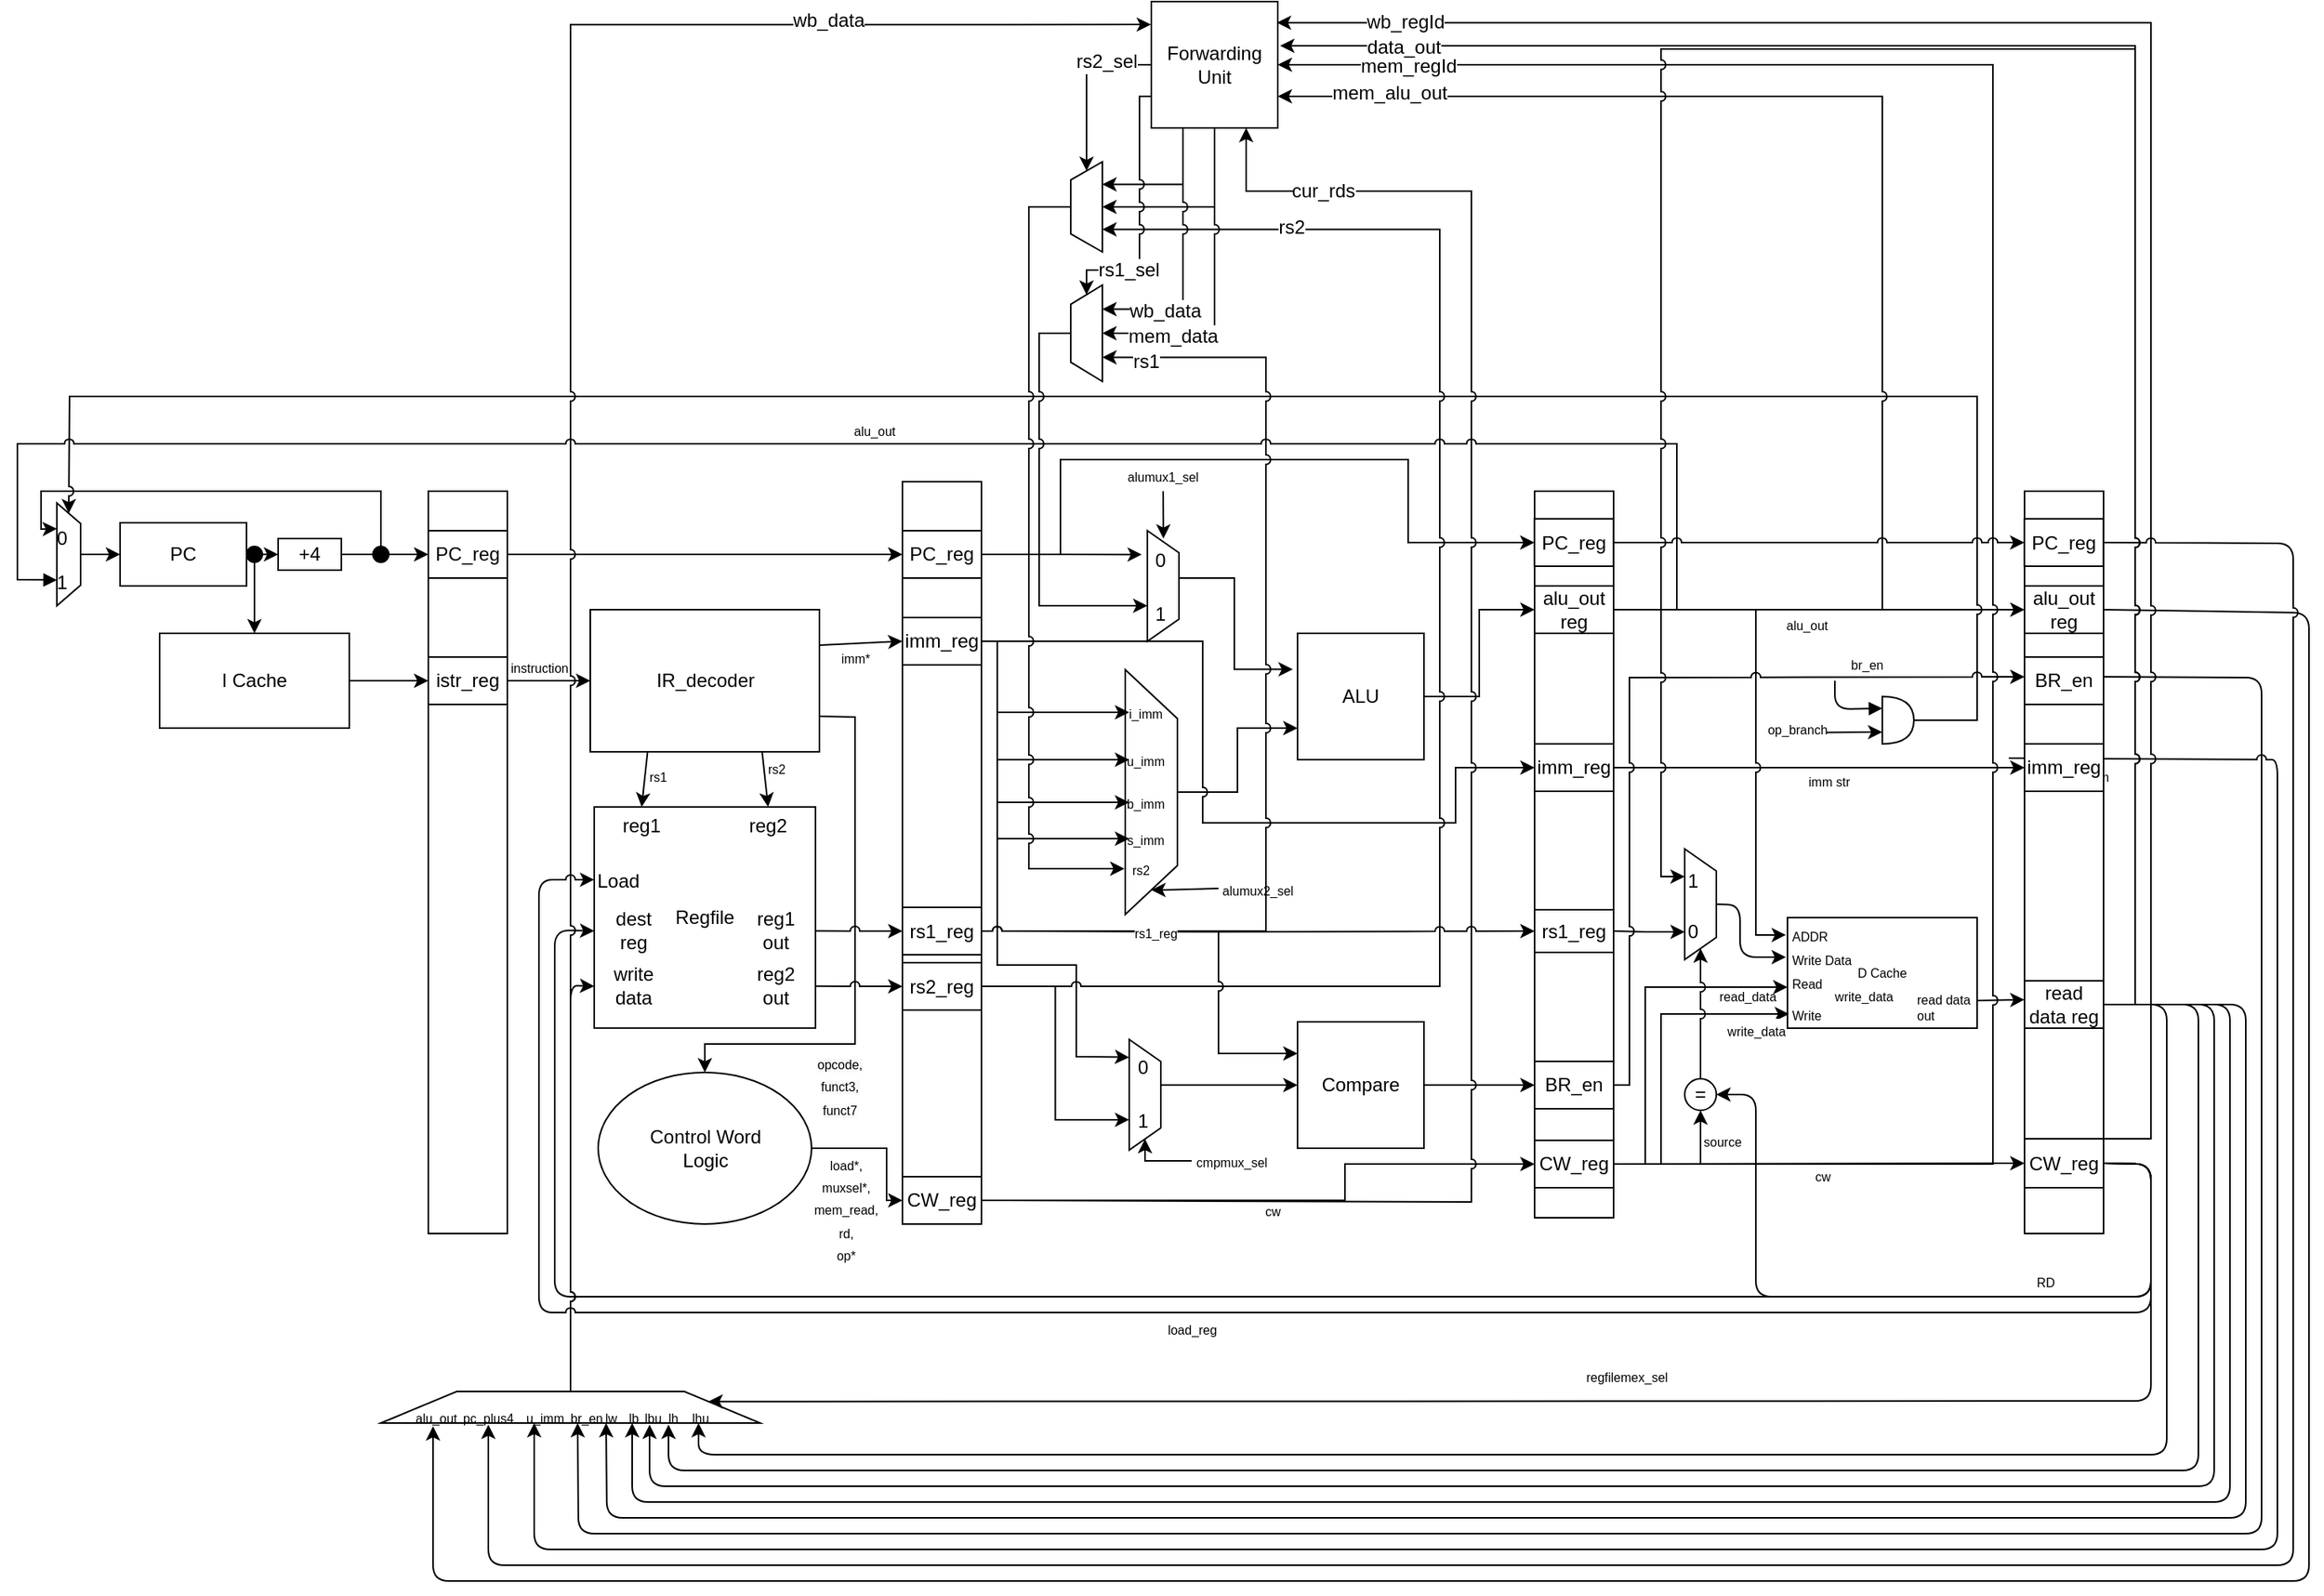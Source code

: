 <mxfile version="12.2.0" type="device" pages="1"><diagram id="auFoXfrHSWdqG1RmyEz4" name="Page-1"><mxGraphModel dx="2062" dy="2222" grid="1" gridSize="10" guides="1" tooltips="1" connect="1" arrows="1" fold="1" page="1" pageScale="1" pageWidth="850" pageHeight="1100" math="0" shadow="0"><root><mxCell id="0"/><mxCell id="1" parent="0"/><mxCell id="9SjOFUYJydYrxE1AIm4l-1" value="PC" style="rounded=0;whiteSpace=wrap;html=1;" parent="1" vertex="1"><mxGeometry x="75" y="40" width="80" height="40" as="geometry"/></mxCell><mxCell id="-ykX-la6rmuPehBscLzo-1" value="" style="rounded=0;whiteSpace=wrap;html=1;" parent="1" vertex="1"><mxGeometry x="270" y="20" width="50" height="470" as="geometry"/></mxCell><mxCell id="-ykX-la6rmuPehBscLzo-2" value="" style="rounded=0;whiteSpace=wrap;html=1;" parent="1" vertex="1"><mxGeometry x="570" y="14" width="50" height="470" as="geometry"/></mxCell><mxCell id="7O2rF2be06XzgSI5SAPM-1" value="" style="rounded=0;whiteSpace=wrap;html=1;" parent="1" vertex="1"><mxGeometry x="1280" y="20" width="50" height="470" as="geometry"/></mxCell><mxCell id="-ykX-la6rmuPehBscLzo-4" value="" style="rounded=0;whiteSpace=wrap;html=1;" parent="1" vertex="1"><mxGeometry x="970" y="20" width="50" height="460" as="geometry"/></mxCell><mxCell id="rxr9Fo1_VEoM9Di5-YDb-1" value="" style="shape=trapezoid;perimeter=trapezoidPerimeter;whiteSpace=wrap;html=1;rotation=90;" parent="1" vertex="1"><mxGeometry x="650" y="194" width="155" height="33" as="geometry"/></mxCell><mxCell id="-ykX-la6rmuPehBscLzo-6" value="+4" style="rounded=0;whiteSpace=wrap;html=1;" parent="1" vertex="1"><mxGeometry x="175" y="50" width="40" height="20" as="geometry"/></mxCell><mxCell id="-ykX-la6rmuPehBscLzo-7" value="" style="endArrow=classic;html=1;entryX=0;entryY=0.5;entryDx=0;entryDy=0;exitX=1;exitY=0.5;exitDx=0;exitDy=0;" parent="1" source="-ykX-la6rmuPehBscLzo-9" target="-ykX-la6rmuPehBscLzo-6" edge="1"><mxGeometry width="50" height="50" relative="1" as="geometry"><mxPoint x="135" y="110" as="sourcePoint"/><mxPoint x="105" y="430" as="targetPoint"/></mxGeometry></mxCell><mxCell id="rxr9Fo1_VEoM9Di5-YDb-2" value="" style="shape=trapezoid;perimeter=trapezoidPerimeter;whiteSpace=wrap;html=1;rotation=90;" parent="1" vertex="1"><mxGeometry x="700" y="70" width="70" height="20" as="geometry"/></mxCell><mxCell id="-ykX-la6rmuPehBscLzo-8" value="" style="endArrow=classic;html=1;entryX=0;entryY=0.5;entryDx=0;entryDy=0;exitX=1;exitY=0.5;exitDx=0;exitDy=0;" parent="1" source="-ykX-la6rmuPehBscLzo-6" target="jXn8oPsIH4PuOlmC28n0-12" edge="1"><mxGeometry width="50" height="50" relative="1" as="geometry"><mxPoint x="50" y="560" as="sourcePoint"/><mxPoint x="100" y="510" as="targetPoint"/><Array as="points"><mxPoint x="268" y="60"/></Array></mxGeometry></mxCell><mxCell id="rxr9Fo1_VEoM9Di5-YDb-3" value="" style="shape=trapezoid;perimeter=trapezoidPerimeter;whiteSpace=wrap;html=1;rotation=90;" parent="1" vertex="1"><mxGeometry x="688.5" y="392.143" width="70" height="20" as="geometry"/></mxCell><mxCell id="jXn8oPsIH4PuOlmC28n0-1" value="Regfile" style="whiteSpace=wrap;html=1;aspect=fixed;" parent="1" vertex="1"><mxGeometry x="375" y="219.9" width="140" height="140" as="geometry"/></mxCell><mxCell id="-ykX-la6rmuPehBscLzo-9" value="" style="ellipse;whiteSpace=wrap;html=1;aspect=fixed;fillColor=#000000;" parent="1" vertex="1"><mxGeometry x="155" y="55" width="10" height="10" as="geometry"/></mxCell><mxCell id="-ykX-la6rmuPehBscLzo-10" value="" style="endArrow=classic;html=1;entryX=0;entryY=0.5;entryDx=0;entryDy=0;exitX=1;exitY=0.5;exitDx=0;exitDy=0;" parent="1" source="9SjOFUYJydYrxE1AIm4l-1" target="-ykX-la6rmuPehBscLzo-9" edge="1"><mxGeometry width="50" height="50" relative="1" as="geometry"><mxPoint x="155" y="60" as="sourcePoint"/><mxPoint x="175" y="60" as="targetPoint"/></mxGeometry></mxCell><mxCell id="-ykX-la6rmuPehBscLzo-11" value="" style="endArrow=classic;html=1;entryX=0.5;entryY=0;entryDx=0;entryDy=0;exitX=0.5;exitY=1;exitDx=0;exitDy=0;" parent="1" source="-ykX-la6rmuPehBscLzo-9" target="-ykX-la6rmuPehBscLzo-12" edge="1"><mxGeometry width="50" height="50" relative="1" as="geometry"><mxPoint x="70" y="560" as="sourcePoint"/><mxPoint x="120" y="510" as="targetPoint"/></mxGeometry></mxCell><mxCell id="-ykX-la6rmuPehBscLzo-12" value="I Cache" style="rounded=0;whiteSpace=wrap;html=1;" parent="1" vertex="1"><mxGeometry x="100" y="110" width="120" height="60" as="geometry"/></mxCell><mxCell id="jKc73LLp_zeP3GBWd62q-1" style="edgeStyle=orthogonalEdgeStyle;rounded=0;orthogonalLoop=1;jettySize=auto;html=1;exitX=1;exitY=0.5;exitDx=0;exitDy=0;entryX=0;entryY=0.5;entryDx=0;entryDy=0;" parent="1" source="rxr9Fo1_VEoM9Di5-YDb-5" target="jXn8oPsIH4PuOlmC28n0-41" edge="1"><mxGeometry relative="1" as="geometry"><mxPoint x="970" y="95" as="targetPoint"/></mxGeometry></mxCell><mxCell id="rxr9Fo1_VEoM9Di5-YDb-5" value="" style="whiteSpace=wrap;html=1;aspect=fixed;" parent="1" vertex="1"><mxGeometry x="820" y="110" width="80" height="80" as="geometry"/></mxCell><mxCell id="jXn8oPsIH4PuOlmC28n0-2" value="" style="endArrow=classic;html=1;entryX=0;entryY=0.5;entryDx=0;entryDy=0;exitX=1;exitY=0.5;exitDx=0;exitDy=0;" parent="1" source="jXn8oPsIH4PuOlmC28n0-12" target="jXn8oPsIH4PuOlmC28n0-14" edge="1"><mxGeometry width="50" height="50" relative="1" as="geometry"><mxPoint x="323" y="62" as="sourcePoint"/><mxPoint x="445" y="85" as="targetPoint"/><Array as="points"/></mxGeometry></mxCell><mxCell id="-ykX-la6rmuPehBscLzo-15" value="" style="shape=trapezoid;perimeter=trapezoidPerimeter;whiteSpace=wrap;html=1;rotation=90;" parent="1" vertex="1"><mxGeometry x="10" y="52.5" width="65" height="15" as="geometry"/></mxCell><mxCell id="jKc73LLp_zeP3GBWd62q-10" style="edgeStyle=orthogonalEdgeStyle;rounded=0;orthogonalLoop=1;jettySize=auto;html=1;exitX=1;exitY=0.5;exitDx=0;exitDy=0;" parent="1" source="rxr9Fo1_VEoM9Di5-YDb-6" target="jKc73LLp_zeP3GBWd62q-6" edge="1"><mxGeometry relative="1" as="geometry"/></mxCell><mxCell id="rxr9Fo1_VEoM9Di5-YDb-6" value="" style="whiteSpace=wrap;html=1;aspect=fixed;" parent="1" vertex="1"><mxGeometry x="820" y="356" width="80" height="80" as="geometry"/></mxCell><mxCell id="-ykX-la6rmuPehBscLzo-16" value="" style="endArrow=classic;html=1;entryX=0;entryY=0.5;entryDx=0;entryDy=0;exitX=0.5;exitY=0;exitDx=0;exitDy=0;" parent="1" source="-ykX-la6rmuPehBscLzo-15" target="9SjOFUYJydYrxE1AIm4l-1" edge="1"><mxGeometry width="50" height="50" relative="1" as="geometry"><mxPoint x="35" y="480" as="sourcePoint"/><mxPoint x="85" y="430" as="targetPoint"/></mxGeometry></mxCell><mxCell id="-ykX-la6rmuPehBscLzo-17" value="0" style="text;html=1;resizable=0;points=[];autosize=1;align=left;verticalAlign=top;spacingTop=-4;" parent="1" vertex="1"><mxGeometry x="32.5" y="40" width="20" height="20" as="geometry"/></mxCell><mxCell id="-ykX-la6rmuPehBscLzo-18" value="1" style="text;html=1;resizable=0;points=[];autosize=1;align=left;verticalAlign=top;spacingTop=-4;" parent="1" vertex="1"><mxGeometry x="32.5" y="67.5" width="20" height="20" as="geometry"/></mxCell><mxCell id="-ykX-la6rmuPehBscLzo-20" value="" style="endArrow=classic;html=1;entryX=0.25;entryY=1;entryDx=0;entryDy=0;exitX=0.5;exitY=0;exitDx=0;exitDy=0;rounded=0;" parent="1" source="-ykX-la6rmuPehBscLzo-21" target="-ykX-la6rmuPehBscLzo-15" edge="1"><mxGeometry width="50" height="50" relative="1" as="geometry"><mxPoint x="225" y="20" as="sourcePoint"/><mxPoint x="15" y="40" as="targetPoint"/><Array as="points"><mxPoint x="240" y="20"/><mxPoint x="25" y="20"/><mxPoint x="25" y="44"/></Array></mxGeometry></mxCell><mxCell id="-ykX-la6rmuPehBscLzo-21" value="" style="ellipse;whiteSpace=wrap;html=1;aspect=fixed;fillColor=#000000;" parent="1" vertex="1"><mxGeometry x="235" y="55" width="10" height="10" as="geometry"/></mxCell><mxCell id="rxr9Fo1_VEoM9Di5-YDb-7" value="Compare" style="text;html=1;strokeColor=none;fillColor=none;align=center;verticalAlign=middle;whiteSpace=wrap;rounded=0;" parent="1" vertex="1"><mxGeometry x="840" y="386" width="40" height="20" as="geometry"/></mxCell><mxCell id="rxr9Fo1_VEoM9Di5-YDb-8" value="ALU" style="text;html=1;strokeColor=none;fillColor=none;align=center;verticalAlign=middle;whiteSpace=wrap;rounded=0;" parent="1" vertex="1"><mxGeometry x="840" y="140" width="40" height="20" as="geometry"/></mxCell><mxCell id="jXn8oPsIH4PuOlmC28n0-3" value="IR_decoder" style="rounded=0;whiteSpace=wrap;html=1;" parent="1" vertex="1"><mxGeometry x="372.5" y="95" width="145" height="90" as="geometry"/></mxCell><mxCell id="-ykX-la6rmuPehBscLzo-24" value="" style="endArrow=classic;html=1;entryX=0;entryY=0.5;entryDx=0;entryDy=0;exitX=1;exitY=0.5;exitDx=0;exitDy=0;" parent="1" source="-ykX-la6rmuPehBscLzo-12" target="jXn8oPsIH4PuOlmC28n0-15" edge="1"><mxGeometry width="50" height="50" relative="1" as="geometry"><mxPoint x="10" y="560" as="sourcePoint"/><mxPoint x="60" y="510" as="targetPoint"/><Array as="points"/></mxGeometry></mxCell><mxCell id="-ykX-la6rmuPehBscLzo-25" value="" style="endArrow=classic;html=1;exitX=1;exitY=0.5;exitDx=0;exitDy=0;comic=0;shadow=0;entryX=0;entryY=0.5;entryDx=0;entryDy=0;" parent="1" source="jXn8oPsIH4PuOlmC28n0-41" target="gtoZx9065CXFK-F-FhB6-2" edge="1"><mxGeometry width="50" height="50" relative="1" as="geometry"><mxPoint x="700" y="560" as="sourcePoint"/><mxPoint x="1390" y="130" as="targetPoint"/></mxGeometry></mxCell><mxCell id="-ykX-la6rmuPehBscLzo-28" value="alu_out" style="text;html=1;resizable=0;points=[];align=center;verticalAlign=middle;labelBackgroundColor=#ffffff;fontSize=8;" parent="-ykX-la6rmuPehBscLzo-25" connectable="0" vertex="1"><mxGeometry x="-0.212" y="-1" relative="1" as="geometry"><mxPoint x="19" y="9" as="offset"/></mxGeometry></mxCell><mxCell id="jXn8oPsIH4PuOlmC28n0-5" value="write&lt;br&gt;data" style="text;html=1;strokeColor=none;fillColor=none;align=center;verticalAlign=middle;whiteSpace=wrap;rounded=0;" parent="1" vertex="1"><mxGeometry x="375" y="320.9" width="50" height="25" as="geometry"/></mxCell><mxCell id="rxr9Fo1_VEoM9Di5-YDb-15" style="edgeStyle=orthogonalEdgeStyle;rounded=0;orthogonalLoop=1;jettySize=auto;html=1;exitX=1;exitY=0.5;exitDx=0;exitDy=0;entryX=0;entryY=0.25;entryDx=0;entryDy=0;" parent="1" source="rxr9Fo1_VEoM9Di5-YDb-10" edge="1"><mxGeometry relative="1" as="geometry"><mxPoint x="817" y="132.786" as="targetPoint"/><Array as="points"><mxPoint x="780" y="75"/><mxPoint x="780" y="133"/></Array></mxGeometry></mxCell><mxCell id="rxr9Fo1_VEoM9Di5-YDb-10" value="&lt;h1&gt;&lt;span style=&quot;font-size: 12px ; font-weight: 400&quot;&gt;0&lt;/span&gt;&lt;/h1&gt;&lt;p&gt;1&lt;/p&gt;" style="text;html=1;strokeColor=none;fillColor=none;spacing=5;spacingTop=-20;whiteSpace=wrap;overflow=hidden;rounded=0;" parent="1" vertex="1"><mxGeometry x="725" y="40" width="20" height="70" as="geometry"/></mxCell><mxCell id="rxr9Fo1_VEoM9Di5-YDb-49" style="edgeStyle=orthogonalEdgeStyle;rounded=0;jumpStyle=arc;orthogonalLoop=1;jettySize=auto;html=1;exitX=1;exitY=0.5;exitDx=0;exitDy=0;entryX=0;entryY=0.5;entryDx=0;entryDy=0;" parent="1" source="rxr9Fo1_VEoM9Di5-YDb-12" target="rxr9Fo1_VEoM9Di5-YDb-6" edge="1"><mxGeometry relative="1" as="geometry"><Array as="points"><mxPoint x="780" y="396"/><mxPoint x="780" y="396"/></Array></mxGeometry></mxCell><mxCell id="rxr9Fo1_VEoM9Di5-YDb-12" value="&lt;h1&gt;&lt;span style=&quot;font-size: 12px ; font-weight: 400&quot;&gt;0&lt;/span&gt;&lt;/h1&gt;&lt;p&gt;1&lt;/p&gt;" style="text;html=1;strokeColor=none;fillColor=none;spacing=5;spacingTop=-20;whiteSpace=wrap;overflow=hidden;rounded=0;" parent="1" vertex="1"><mxGeometry x="713.5" y="361" width="20" height="70" as="geometry"/></mxCell><mxCell id="jXn8oPsIH4PuOlmC28n0-7" value="dest&lt;br&gt;reg" style="text;html=1;strokeColor=none;fillColor=none;align=center;verticalAlign=middle;whiteSpace=wrap;rounded=0;" parent="1" vertex="1"><mxGeometry x="375" y="285.9" width="50" height="25" as="geometry"/></mxCell><mxCell id="rxr9Fo1_VEoM9Di5-YDb-14" style="edgeStyle=orthogonalEdgeStyle;rounded=0;orthogonalLoop=1;jettySize=auto;html=1;exitX=0.5;exitY=0;exitDx=0;exitDy=0;entryX=0;entryY=0.75;entryDx=0;entryDy=0;" parent="1" source="rxr9Fo1_VEoM9Di5-YDb-1" target="rxr9Fo1_VEoM9Di5-YDb-5" edge="1"><mxGeometry relative="1" as="geometry"><mxPoint x="730.286" y="201.571" as="targetPoint"/><mxPoint x="733.476" y="201.619" as="sourcePoint"/></mxGeometry></mxCell><mxCell id="jXn8oPsIH4PuOlmC28n0-8" value="reg1" style="text;html=1;strokeColor=none;fillColor=none;align=center;verticalAlign=middle;whiteSpace=wrap;rounded=0;" parent="1" vertex="1"><mxGeometry x="380" y="219.9" width="50" height="25" as="geometry"/></mxCell><mxCell id="-ykX-la6rmuPehBscLzo-31" value="" style="shape=or;whiteSpace=wrap;html=1;fillColor=#FFFFFF;noLabel=1;fontColor=none;" parent="1" vertex="1"><mxGeometry x="1190" y="150" width="20" height="30" as="geometry"/></mxCell><mxCell id="jXn8oPsIH4PuOlmC28n0-9" value="reg2" style="text;html=1;strokeColor=none;fillColor=none;align=center;verticalAlign=middle;whiteSpace=wrap;rounded=0;" parent="1" vertex="1"><mxGeometry x="460" y="219.9" width="50" height="25" as="geometry"/></mxCell><mxCell id="jXn8oPsIH4PuOlmC28n0-10" value="reg2&lt;br&gt;out" style="text;html=1;strokeColor=none;fillColor=none;align=center;verticalAlign=middle;whiteSpace=wrap;rounded=0;" parent="1" vertex="1"><mxGeometry x="465" y="320.9" width="50" height="25" as="geometry"/></mxCell><mxCell id="-ykX-la6rmuPehBscLzo-42" value="" style="endArrow=classic;html=1;shadow=0;fontColor=none;entryX=0;entryY=0.75;entryDx=0;entryDy=0;entryPerimeter=0;" parent="1" target="-ykX-la6rmuPehBscLzo-31" edge="1"><mxGeometry width="50" height="50" relative="1" as="geometry"><mxPoint x="1120" y="173" as="sourcePoint"/><mxPoint x="740" y="510" as="targetPoint"/></mxGeometry></mxCell><mxCell id="-ykX-la6rmuPehBscLzo-43" value="&lt;font style=&quot;font-size: 8px&quot;&gt;op_branch&lt;/font&gt;" style="text;html=1;resizable=0;points=[];align=center;verticalAlign=middle;labelBackgroundColor=#ffffff;fontColor=none;" parent="-ykX-la6rmuPehBscLzo-42" connectable="0" vertex="1"><mxGeometry x="-0.343" y="-1" relative="1" as="geometry"><mxPoint x="-7" y="-4" as="offset"/></mxGeometry></mxCell><mxCell id="jXn8oPsIH4PuOlmC28n0-11" value="reg1&lt;br&gt;out" style="text;html=1;strokeColor=none;fillColor=none;align=center;verticalAlign=middle;whiteSpace=wrap;rounded=0;" parent="1" vertex="1"><mxGeometry x="465" y="285.9" width="50" height="25" as="geometry"/></mxCell><mxCell id="jXn8oPsIH4PuOlmC28n0-12" value="PC_reg" style="rounded=0;whiteSpace=wrap;html=1;" parent="1" vertex="1"><mxGeometry x="270" y="45" width="50" height="30" as="geometry"/></mxCell><mxCell id="rxr9Fo1_VEoM9Di5-YDb-21" style="edgeStyle=orthogonalEdgeStyle;rounded=0;orthogonalLoop=1;jettySize=auto;html=1;exitX=0.5;exitY=1;exitDx=0;exitDy=0;entryX=0.507;entryY=0.143;entryDx=0;entryDy=0;entryPerimeter=0;" parent="1" source="rxr9Fo1_VEoM9Di5-YDb-20" target="rxr9Fo1_VEoM9Di5-YDb-10" edge="1"><mxGeometry relative="1" as="geometry"/></mxCell><mxCell id="rxr9Fo1_VEoM9Di5-YDb-20" value="&lt;font style=&quot;font-size: 8px&quot;&gt;alumux1_sel&lt;/font&gt;" style="text;html=1;strokeColor=none;fillColor=none;align=center;verticalAlign=middle;whiteSpace=wrap;rounded=0;" parent="1" vertex="1"><mxGeometry x="709" width="52" height="20" as="geometry"/></mxCell><mxCell id="jKc73LLp_zeP3GBWd62q-14" style="edgeStyle=orthogonalEdgeStyle;rounded=0;orthogonalLoop=1;jettySize=auto;html=1;exitX=1;exitY=0.5;exitDx=0;exitDy=0;entryX=-0.176;entryY=0.287;entryDx=0;entryDy=0;entryPerimeter=0;" parent="1" source="jXn8oPsIH4PuOlmC28n0-14" target="rxr9Fo1_VEoM9Di5-YDb-10" edge="1"><mxGeometry relative="1" as="geometry"/></mxCell><mxCell id="jKc73LLp_zeP3GBWd62q-27" style="edgeStyle=orthogonalEdgeStyle;rounded=0;jumpStyle=arc;orthogonalLoop=1;jettySize=auto;html=1;exitX=1;exitY=0.5;exitDx=0;exitDy=0;entryX=0;entryY=0.5;entryDx=0;entryDy=0;" parent="1" source="jXn8oPsIH4PuOlmC28n0-14" target="jKc73LLp_zeP3GBWd62q-25" edge="1"><mxGeometry relative="1" as="geometry"><Array as="points"><mxPoint x="670" y="60"/><mxPoint x="670"/><mxPoint x="890"/><mxPoint x="890" y="53"/></Array></mxGeometry></mxCell><mxCell id="jXn8oPsIH4PuOlmC28n0-14" value="PC_reg" style="rounded=0;whiteSpace=wrap;html=1;" parent="1" vertex="1"><mxGeometry x="570" y="45" width="50" height="30" as="geometry"/></mxCell><mxCell id="-ykX-la6rmuPehBscLzo-45" value="" style="endArrow=classic;html=1;shadow=0;fontColor=none;entryX=0;entryY=0.5;entryDx=0;entryDy=0;jumpStyle=arc;exitX=1;exitY=0.5;exitDx=0;exitDy=0;exitPerimeter=0;rounded=0;" parent="1" source="-ykX-la6rmuPehBscLzo-31" target="-ykX-la6rmuPehBscLzo-15" edge="1"><mxGeometry width="50" height="50" relative="1" as="geometry"><mxPoint x="1170" y="70" as="sourcePoint"/><mxPoint x="55" y="-50" as="targetPoint"/><Array as="points"><mxPoint x="1250" y="165"/><mxPoint x="1250" y="-40"/><mxPoint x="43" y="-40"/></Array></mxGeometry></mxCell><mxCell id="jXn8oPsIH4PuOlmC28n0-15" value="istr_reg" style="rounded=0;whiteSpace=wrap;html=1;" parent="1" vertex="1"><mxGeometry x="270" y="125" width="50" height="30" as="geometry"/></mxCell><mxCell id="jKc73LLp_zeP3GBWd62q-22" style="edgeStyle=orthogonalEdgeStyle;rounded=0;jumpStyle=arc;orthogonalLoop=1;jettySize=auto;html=1;entryX=1;entryY=0.5;entryDx=0;entryDy=0;" parent="1" source="rxr9Fo1_VEoM9Di5-YDb-22" target="rxr9Fo1_VEoM9Di5-YDb-1" edge="1"><mxGeometry relative="1" as="geometry"/></mxCell><mxCell id="rxr9Fo1_VEoM9Di5-YDb-22" value="&lt;font style=&quot;font-size: 8px&quot;&gt;alumux2_sel&lt;/font&gt;" style="text;html=1;strokeColor=none;fillColor=none;align=center;verticalAlign=middle;whiteSpace=wrap;rounded=0;" parent="1" vertex="1"><mxGeometry x="770" y="261.5" width="50" height="20" as="geometry"/></mxCell><mxCell id="jXn8oPsIH4PuOlmC28n0-16" value="" style="endArrow=classic;html=1;exitX=1;exitY=0.5;exitDx=0;exitDy=0;entryX=0;entryY=0.5;entryDx=0;entryDy=0;" parent="1" source="jXn8oPsIH4PuOlmC28n0-15" target="jXn8oPsIH4PuOlmC28n0-3" edge="1"><mxGeometry width="50" height="50" relative="1" as="geometry"><mxPoint x="360" y="276.5" as="sourcePoint"/><mxPoint x="410" y="226.5" as="targetPoint"/></mxGeometry></mxCell><mxCell id="gtoZx9065CXFK-F-FhB6-24" value="&lt;font style=&quot;font-size: 8px&quot;&gt;instruction&lt;/font&gt;" style="text;html=1;resizable=0;points=[];align=center;verticalAlign=middle;labelBackgroundColor=#ffffff;" parent="jXn8oPsIH4PuOlmC28n0-16" vertex="1" connectable="0"><mxGeometry x="0.76" y="-1" relative="1" as="geometry"><mxPoint x="-26.5" y="-10" as="offset"/></mxGeometry></mxCell><mxCell id="-ykX-la6rmuPehBscLzo-49" value="" style="endArrow=classic;html=1;shadow=0;fontSize=8;fontColor=none;entryX=0;entryY=0.5;entryDx=0;entryDy=0;exitX=1;exitY=0.5;exitDx=0;exitDy=0;" parent="1" source="gtoZx9065CXFK-F-FhB6-6" target="gtoZx9065CXFK-F-FhB6-7" edge="1"><mxGeometry width="50" height="50" relative="1" as="geometry"><mxPoint x="1070" y="200" as="sourcePoint"/><mxPoint x="1200" y="180" as="targetPoint"/></mxGeometry></mxCell><mxCell id="-ykX-la6rmuPehBscLzo-50" value="imm str" style="text;html=1;resizable=0;points=[];align=center;verticalAlign=middle;labelBackgroundColor=#ffffff;fontSize=8;fontColor=none;" parent="-ykX-la6rmuPehBscLzo-49" connectable="0" vertex="1"><mxGeometry x="0.238" y="-3" relative="1" as="geometry"><mxPoint x="-25" y="5.5" as="offset"/></mxGeometry></mxCell><mxCell id="jXn8oPsIH4PuOlmC28n0-17" value="" style="endArrow=classic;html=1;exitX=0.25;exitY=1;exitDx=0;exitDy=0;entryX=0.5;entryY=0;entryDx=0;entryDy=0;" parent="1" source="jXn8oPsIH4PuOlmC28n0-3" target="jXn8oPsIH4PuOlmC28n0-8" edge="1"><mxGeometry width="50" height="50" relative="1" as="geometry"><mxPoint x="370" y="305" as="sourcePoint"/><mxPoint x="420" y="255" as="targetPoint"/></mxGeometry></mxCell><mxCell id="jXn8oPsIH4PuOlmC28n0-47" value="&lt;font style=&quot;font-size: 8px&quot;&gt;rs1&lt;/font&gt;" style="text;html=1;resizable=0;points=[];align=center;verticalAlign=middle;labelBackgroundColor=#ffffff;" parent="jXn8oPsIH4PuOlmC28n0-17" vertex="1" connectable="0"><mxGeometry x="0.423" relative="1" as="geometry"><mxPoint x="9" y="-10" as="offset"/></mxGeometry></mxCell><mxCell id="rxr9Fo1_VEoM9Di5-YDb-28" style="edgeStyle=orthogonalEdgeStyle;rounded=0;orthogonalLoop=1;jettySize=auto;html=1;exitX=0;exitY=0.5;exitDx=0;exitDy=0;entryX=1;entryY=0.5;entryDx=0;entryDy=0;" parent="1" source="rxr9Fo1_VEoM9Di5-YDb-27" target="rxr9Fo1_VEoM9Di5-YDb-3" edge="1"><mxGeometry relative="1" as="geometry"/></mxCell><mxCell id="rxr9Fo1_VEoM9Di5-YDb-27" value="&lt;font style=&quot;font-size: 8px&quot;&gt;cmpmux_sel&lt;/font&gt;" style="text;html=1;strokeColor=none;fillColor=none;align=center;verticalAlign=middle;whiteSpace=wrap;rounded=0;" parent="1" vertex="1"><mxGeometry x="753" y="434" width="51" height="20" as="geometry"/></mxCell><mxCell id="jXn8oPsIH4PuOlmC28n0-18" value="" style="endArrow=classic;html=1;exitX=0.75;exitY=1;exitDx=0;exitDy=0;entryX=0.5;entryY=0;entryDx=0;entryDy=0;" parent="1" source="jXn8oPsIH4PuOlmC28n0-3" target="jXn8oPsIH4PuOlmC28n0-9" edge="1"><mxGeometry width="50" height="50" relative="1" as="geometry"><mxPoint x="480" y="190" as="sourcePoint"/><mxPoint x="530" y="254.793" as="targetPoint"/></mxGeometry></mxCell><mxCell id="jXn8oPsIH4PuOlmC28n0-46" value="&lt;font style=&quot;font-size: 8px&quot;&gt;rs2&lt;br&gt;&lt;/font&gt;" style="text;html=1;resizable=0;points=[];align=center;verticalAlign=middle;labelBackgroundColor=#ffffff;" parent="jXn8oPsIH4PuOlmC28n0-18" vertex="1" connectable="0"><mxGeometry x="0.562" y="1" relative="1" as="geometry"><mxPoint x="5" y="-17" as="offset"/></mxGeometry></mxCell><mxCell id="-ykX-la6rmuPehBscLzo-55" value="D Cache" style="rounded=0;whiteSpace=wrap;html=1;fillColor=#FFFFFF;fontSize=8;fontColor=none;" parent="1" vertex="1"><mxGeometry x="1130" y="290" width="120" height="70" as="geometry"/></mxCell><mxCell id="-ykX-la6rmuPehBscLzo-56" value="read data&lt;br&gt;out" style="text;html=1;resizable=0;points=[];autosize=1;align=left;verticalAlign=top;spacingTop=-4;fontSize=8;fontColor=none;" parent="1" vertex="1"><mxGeometry x="1210" y="335" width="50" height="20" as="geometry"/></mxCell><mxCell id="-ykX-la6rmuPehBscLzo-57" value="" style="endArrow=classic;html=1;shadow=0;fontSize=8;fontColor=none;exitX=1;exitY=0.75;exitDx=0;exitDy=0;entryX=0;entryY=0.685;entryDx=0;entryDy=0;entryPerimeter=0;" parent="1" source="-ykX-la6rmuPehBscLzo-55" target="7O2rF2be06XzgSI5SAPM-1" edge="1"><mxGeometry width="50" height="50" relative="1" as="geometry"><mxPoint x="560" y="560" as="sourcePoint"/><mxPoint x="1270" y="325" as="targetPoint"/></mxGeometry></mxCell><mxCell id="-ykX-la6rmuPehBscLzo-58" value="ADDR" style="text;html=1;resizable=0;points=[];autosize=1;align=left;verticalAlign=top;spacingTop=-4;fontSize=8;fontColor=none;" parent="1" vertex="1"><mxGeometry x="1131" y="295" width="40" height="10" as="geometry"/></mxCell><mxCell id="-ykX-la6rmuPehBscLzo-59" value="Read" style="text;html=1;resizable=0;points=[];autosize=1;align=left;verticalAlign=top;spacingTop=-4;fontSize=8;fontColor=none;" parent="1" vertex="1"><mxGeometry x="1131" y="325" width="30" height="10" as="geometry"/></mxCell><mxCell id="-ykX-la6rmuPehBscLzo-60" value="Write" style="text;html=1;resizable=0;points=[];autosize=1;align=left;verticalAlign=top;spacingTop=-4;fontSize=8;fontColor=none;" parent="1" vertex="1"><mxGeometry x="1131" y="345" width="30" height="10" as="geometry"/></mxCell><mxCell id="-ykX-la6rmuPehBscLzo-61" value="Write Data" style="text;html=1;resizable=0;points=[];autosize=1;align=left;verticalAlign=top;spacingTop=-4;fontSize=8;fontColor=none;" parent="1" vertex="1"><mxGeometry x="1131" y="310" width="50" height="10" as="geometry"/></mxCell><mxCell id="-ykX-la6rmuPehBscLzo-63" value="" style="endArrow=classic;html=1;shadow=0;fontSize=8;fontColor=none;entryX=-0.008;entryY=0.157;entryDx=0;entryDy=0;entryPerimeter=0;exitX=1;exitY=0.5;exitDx=0;exitDy=0;rounded=0;jumpStyle=arc;" parent="1" source="jXn8oPsIH4PuOlmC28n0-41" target="-ykX-la6rmuPehBscLzo-55" edge="1"><mxGeometry width="50" height="50" relative="1" as="geometry"><mxPoint x="580" y="560" as="sourcePoint"/><mxPoint x="630" y="510" as="targetPoint"/><Array as="points"><mxPoint x="1110" y="95"/><mxPoint x="1110" y="301"/></Array></mxGeometry></mxCell><mxCell id="-ykX-la6rmuPehBscLzo-64" value="" style="endArrow=classic;html=1;shadow=0;fontSize=8;fontColor=none;entryX=0.75;entryY=1;entryDx=0;entryDy=0;exitX=1;exitY=0.5;exitDx=0;exitDy=0;strokeColor=#000000;rounded=0;" parent="1" source="QuCSkoFICwiXugUkh3RM-9" target="1FXmxfTEks8kRCrMBcuQ-4" edge="1"><mxGeometry width="50" height="50" relative="1" as="geometry"><mxPoint x="1022" y="316" as="sourcePoint"/><mxPoint x="630" y="510" as="targetPoint"/><Array as="points"><mxPoint x="1040" y="299"/></Array></mxGeometry></mxCell><mxCell id="-ykX-la6rmuPehBscLzo-65" value="" style="endArrow=classic;html=1;shadow=0;fontSize=8;fontColor=none;entryX=0;entryY=0.629;entryDx=0;entryDy=0;entryPerimeter=0;exitX=1;exitY=0.5;exitDx=0;exitDy=0;rounded=0;" parent="1" source="jKc73LLp_zeP3GBWd62q-2" target="-ykX-la6rmuPehBscLzo-55" edge="1"><mxGeometry width="50" height="50" relative="1" as="geometry"><mxPoint x="580" y="560" as="sourcePoint"/><mxPoint x="630" y="510" as="targetPoint"/><Array as="points"><mxPoint x="1040" y="446"/><mxPoint x="1040" y="334"/></Array></mxGeometry></mxCell><mxCell id="-ykX-la6rmuPehBscLzo-66" value="" style="endArrow=classic;html=1;shadow=0;fontSize=8;fontColor=none;entryX=0;entryY=0.6;entryDx=0;entryDy=0;entryPerimeter=0;exitX=1;exitY=0.5;exitDx=0;exitDy=0;rounded=0;" parent="1" source="jKc73LLp_zeP3GBWd62q-2" target="-ykX-la6rmuPehBscLzo-60" edge="1"><mxGeometry width="50" height="50" relative="1" as="geometry"><mxPoint x="580" y="560" as="sourcePoint"/><mxPoint x="630" y="510" as="targetPoint"/><Array as="points"><mxPoint x="1050" y="446"/><mxPoint x="1050" y="351"/></Array></mxGeometry></mxCell><mxCell id="QuCSkoFICwiXugUkh3RM-12" value="&lt;font style=&quot;font-size: 8px&quot;&gt;write_data&lt;/font&gt;" style="text;html=1;resizable=0;points=[];align=center;verticalAlign=middle;labelBackgroundColor=#ffffff;" parent="-ykX-la6rmuPehBscLzo-66" connectable="0" vertex="1"><mxGeometry x="-0.192" y="-2" relative="1" as="geometry"><mxPoint x="58" y="-32" as="offset"/></mxGeometry></mxCell><mxCell id="-ykX-la6rmuPehBscLzo-67" value="" style="endArrow=classic;html=1;shadow=0;fontSize=8;fontColor=none;entryX=0;entryY=0.25;entryDx=0;entryDy=0;exitX=1;exitY=0.5;exitDx=0;exitDy=0;jumpStyle=arc;rounded=0;" parent="1" source="jKc73LLp_zeP3GBWd62q-6" target="7O2rF2be06XzgSI5SAPM-1" edge="1"><mxGeometry width="50" height="50" relative="1" as="geometry"><mxPoint x="580" y="560" as="sourcePoint"/><mxPoint x="630" y="510" as="targetPoint"/><Array as="points"><mxPoint x="1030" y="396"/><mxPoint x="1030" y="138"/></Array></mxGeometry></mxCell><mxCell id="-ykX-la6rmuPehBscLzo-70" value="br_en" style="text;html=1;resizable=0;points=[];align=center;verticalAlign=middle;labelBackgroundColor=#ffffff;fontSize=8;fontColor=none;" parent="-ykX-la6rmuPehBscLzo-67" connectable="0" vertex="1"><mxGeometry x="-0.586" y="1" relative="1" as="geometry"><mxPoint x="151" y="-169" as="offset"/></mxGeometry></mxCell><mxCell id="jXn8oPsIH4PuOlmC28n0-19" value="Control Word&lt;br&gt;Logic" style="ellipse;whiteSpace=wrap;html=1;" parent="1" vertex="1"><mxGeometry x="377.5" y="388" width="135" height="96" as="geometry"/></mxCell><mxCell id="jXn8oPsIH4PuOlmC28n0-20" value="" style="endArrow=classic;html=1;exitX=1;exitY=0.25;exitDx=0;exitDy=0;entryX=0;entryY=0.5;entryDx=0;entryDy=0;" parent="1" source="jXn8oPsIH4PuOlmC28n0-3" target="jXn8oPsIH4PuOlmC28n0-21" edge="1"><mxGeometry width="50" height="50" relative="1" as="geometry"><mxPoint x="517.5" y="220" as="sourcePoint"/><mxPoint x="550" y="120" as="targetPoint"/></mxGeometry></mxCell><mxCell id="gtoZx9065CXFK-F-FhB6-8" value="&lt;font style=&quot;font-size: 8px&quot;&gt;imm*&lt;/font&gt;" style="text;html=1;resizable=0;points=[];align=center;verticalAlign=middle;labelBackgroundColor=#ffffff;" parent="jXn8oPsIH4PuOlmC28n0-20" vertex="1" connectable="0"><mxGeometry x="0.791" y="1" relative="1" as="geometry"><mxPoint x="-24.5" y="10.5" as="offset"/></mxGeometry></mxCell><mxCell id="-ykX-la6rmuPehBscLzo-69" value="" style="html=1;verticalAlign=bottom;startArrow=none;startFill=0;endArrow=block;startSize=8;shadow=0;fontSize=8;fontColor=none;entryX=0;entryY=0.25;entryDx=0;entryDy=0;entryPerimeter=0;" parent="1" target="-ykX-la6rmuPehBscLzo-31" edge="1"><mxGeometry width="60" relative="1" as="geometry"><mxPoint x="1160" y="140" as="sourcePoint"/><mxPoint x="700" y="590" as="targetPoint"/><Array as="points"><mxPoint x="1160" y="158"/></Array></mxGeometry></mxCell><mxCell id="rxr9Fo1_VEoM9Di5-YDb-48" style="edgeStyle=orthogonalEdgeStyle;rounded=0;jumpStyle=arc;orthogonalLoop=1;jettySize=auto;html=1;exitX=1;exitY=0.5;exitDx=0;exitDy=0;entryX=0;entryY=0.25;entryDx=0;entryDy=0;" parent="1" source="jXn8oPsIH4PuOlmC28n0-21" target="rxr9Fo1_VEoM9Di5-YDb-12" edge="1"><mxGeometry relative="1" as="geometry"><Array as="points"><mxPoint x="630" y="115"/><mxPoint x="630" y="320"/><mxPoint x="680" y="320"/><mxPoint x="680" y="378"/><mxPoint x="700" y="378"/></Array></mxGeometry></mxCell><mxCell id="jKc73LLp_zeP3GBWd62q-23" style="edgeStyle=orthogonalEdgeStyle;rounded=0;jumpStyle=arc;orthogonalLoop=1;jettySize=auto;html=1;exitX=1;exitY=0.5;exitDx=0;exitDy=0;entryX=0;entryY=0.5;entryDx=0;entryDy=0;" parent="1" source="jXn8oPsIH4PuOlmC28n0-21" target="gtoZx9065CXFK-F-FhB6-6" edge="1"><mxGeometry relative="1" as="geometry"><Array as="points"><mxPoint x="760" y="115"/><mxPoint x="760" y="230"/><mxPoint x="920" y="230"/><mxPoint x="920" y="195"/></Array></mxGeometry></mxCell><mxCell id="jXn8oPsIH4PuOlmC28n0-21" value="imm_reg" style="rounded=0;whiteSpace=wrap;html=1;" parent="1" vertex="1"><mxGeometry x="570" y="100" width="50" height="30" as="geometry"/></mxCell><mxCell id="jXn8oPsIH4PuOlmC28n0-24" value="" style="endArrow=classic;html=1;exitX=1;exitY=0.75;exitDx=0;exitDy=0;rounded=0;entryX=0.5;entryY=0;entryDx=0;entryDy=0;" parent="1" source="jXn8oPsIH4PuOlmC28n0-3" target="jXn8oPsIH4PuOlmC28n0-19" edge="1"><mxGeometry width="50" height="50" relative="1" as="geometry"><mxPoint x="530" y="240" as="sourcePoint"/><mxPoint x="445" y="380" as="targetPoint"/><Array as="points"><mxPoint x="540" y="163"/><mxPoint x="540" y="240"/><mxPoint x="540" y="370"/><mxPoint x="480" y="370"/><mxPoint x="445" y="370"/></Array></mxGeometry></mxCell><mxCell id="jXn8oPsIH4PuOlmC28n0-48" value="&lt;span style=&quot;font-size: 8px ; white-space: normal ; background-color: rgb(248 , 249 , 250)&quot;&gt;opcode, funct3, funct7&lt;/span&gt;" style="text;html=1;resizable=0;points=[];align=center;verticalAlign=middle;labelBackgroundColor=#ffffff;rotation=0;horizontal=1;" parent="jXn8oPsIH4PuOlmC28n0-24" connectable="0" vertex="1"><mxGeometry x="0.453" y="-1" relative="1" as="geometry"><mxPoint x="9.5" y="27" as="offset"/></mxGeometry></mxCell><mxCell id="-Q_N5NdUF61m8LOdJFsZ-18" style="edgeStyle=orthogonalEdgeStyle;rounded=0;jumpStyle=arc;orthogonalLoop=1;jettySize=auto;html=1;exitX=1;exitY=0.5;exitDx=0;exitDy=0;entryX=0.25;entryY=1;entryDx=0;entryDy=0;" parent="1" source="jXn8oPsIH4PuOlmC28n0-25" target="-Q_N5NdUF61m8LOdJFsZ-2" edge="1"><mxGeometry relative="1" as="geometry"><Array as="points"><mxPoint x="800" y="299"/><mxPoint x="800" y="-64"/></Array></mxGeometry></mxCell><mxCell id="-Q_N5NdUF61m8LOdJFsZ-27" value="rs1" style="text;html=1;resizable=0;points=[];align=center;verticalAlign=middle;labelBackgroundColor=#ffffff;" parent="-Q_N5NdUF61m8LOdJFsZ-18" vertex="1" connectable="0"><mxGeometry x="0.915" y="2" relative="1" as="geometry"><mxPoint as="offset"/></mxGeometry></mxCell><mxCell id="jXn8oPsIH4PuOlmC28n0-25" value="rs1_reg" style="rounded=0;whiteSpace=wrap;html=1;" parent="1" vertex="1"><mxGeometry x="570" y="283.5" width="50" height="30" as="geometry"/></mxCell><mxCell id="jKc73LLp_zeP3GBWd62q-11" style="edgeStyle=orthogonalEdgeStyle;rounded=0;orthogonalLoop=1;jettySize=auto;html=1;exitX=1;exitY=0.5;exitDx=0;exitDy=0;entryX=0.001;entryY=0.814;entryDx=0;entryDy=0;entryPerimeter=0;" parent="1" source="jXn8oPsIH4PuOlmC28n0-26" target="rxr9Fo1_VEoM9Di5-YDb-12" edge="1"><mxGeometry relative="1" as="geometry"/></mxCell><mxCell id="-Q_N5NdUF61m8LOdJFsZ-17" style="edgeStyle=orthogonalEdgeStyle;rounded=0;jumpStyle=arc;orthogonalLoop=1;jettySize=auto;html=1;exitX=1;exitY=0.5;exitDx=0;exitDy=0;entryX=0.25;entryY=1;entryDx=0;entryDy=0;" parent="1" source="jXn8oPsIH4PuOlmC28n0-26" target="-Q_N5NdUF61m8LOdJFsZ-3" edge="1"><mxGeometry relative="1" as="geometry"><Array as="points"><mxPoint x="910" y="334"/><mxPoint x="910" y="-145"/></Array></mxGeometry></mxCell><mxCell id="-Q_N5NdUF61m8LOdJFsZ-28" value="rs2" style="text;html=1;resizable=0;points=[];align=center;verticalAlign=middle;labelBackgroundColor=#ffffff;" parent="-Q_N5NdUF61m8LOdJFsZ-17" vertex="1" connectable="0"><mxGeometry x="0.756" y="-2" relative="1" as="geometry"><mxPoint as="offset"/></mxGeometry></mxCell><mxCell id="jXn8oPsIH4PuOlmC28n0-26" value="rs2_reg" style="rounded=0;whiteSpace=wrap;html=1;" parent="1" vertex="1"><mxGeometry x="570" y="318.5" width="50" height="30" as="geometry"/></mxCell><mxCell id="jXn8oPsIH4PuOlmC28n0-27" value="" style="endArrow=classic;html=1;exitX=1;exitY=0.5;exitDx=0;exitDy=0;entryX=0;entryY=0.5;entryDx=0;entryDy=0;jumpStyle=arc;" parent="1" source="jXn8oPsIH4PuOlmC28n0-10" target="jXn8oPsIH4PuOlmC28n0-26" edge="1"><mxGeometry width="50" height="50" relative="1" as="geometry"><mxPoint x="512.5" y="410" as="sourcePoint"/><mxPoint x="562.5" y="360" as="targetPoint"/></mxGeometry></mxCell><mxCell id="jXn8oPsIH4PuOlmC28n0-28" value="" style="endArrow=classic;html=1;exitX=1;exitY=0.5;exitDx=0;exitDy=0;entryX=0;entryY=0.5;entryDx=0;entryDy=0;jumpStyle=arc;" parent="1" source="jXn8oPsIH4PuOlmC28n0-11" target="jXn8oPsIH4PuOlmC28n0-25" edge="1"><mxGeometry width="50" height="50" relative="1" as="geometry"><mxPoint x="520" y="320" as="sourcePoint"/><mxPoint x="570" y="270" as="targetPoint"/></mxGeometry></mxCell><mxCell id="jKc73LLp_zeP3GBWd62q-15" style="edgeStyle=orthogonalEdgeStyle;rounded=0;orthogonalLoop=1;jettySize=auto;html=1;exitX=1;exitY=0.5;exitDx=0;exitDy=0;entryX=0;entryY=0.5;entryDx=0;entryDy=0;" parent="1" source="jXn8oPsIH4PuOlmC28n0-29" target="jKc73LLp_zeP3GBWd62q-2" edge="1"><mxGeometry relative="1" as="geometry"><Array as="points"><mxPoint x="850" y="469"/><mxPoint x="850" y="446"/></Array></mxGeometry></mxCell><mxCell id="-Q_N5NdUF61m8LOdJFsZ-33" style="edgeStyle=orthogonalEdgeStyle;rounded=0;jumpStyle=arc;orthogonalLoop=1;jettySize=auto;html=1;exitX=1;exitY=0.5;exitDx=0;exitDy=0;entryX=0.75;entryY=1;entryDx=0;entryDy=0;" parent="1" source="jXn8oPsIH4PuOlmC28n0-29" target="-Q_N5NdUF61m8LOdJFsZ-4" edge="1"><mxGeometry relative="1" as="geometry"><Array as="points"><mxPoint x="930" y="470"/><mxPoint x="930" y="-170"/><mxPoint x="788" y="-170"/></Array></mxGeometry></mxCell><mxCell id="-Q_N5NdUF61m8LOdJFsZ-34" value="cur_rds" style="text;html=1;resizable=0;points=[];align=center;verticalAlign=middle;labelBackgroundColor=#ffffff;" parent="-Q_N5NdUF61m8LOdJFsZ-33" vertex="1" connectable="0"><mxGeometry x="0.845" relative="1" as="geometry"><mxPoint as="offset"/></mxGeometry></mxCell><mxCell id="jXn8oPsIH4PuOlmC28n0-29" value="CW_reg" style="rounded=0;whiteSpace=wrap;html=1;" parent="1" vertex="1"><mxGeometry x="570" y="454" width="50" height="30" as="geometry"/></mxCell><mxCell id="jXn8oPsIH4PuOlmC28n0-30" value="" style="endArrow=classic;html=1;exitX=1;exitY=0.5;exitDx=0;exitDy=0;entryX=0;entryY=0.5;entryDx=0;entryDy=0;rounded=0;" parent="1" source="jXn8oPsIH4PuOlmC28n0-19" target="jXn8oPsIH4PuOlmC28n0-29" edge="1"><mxGeometry width="50" height="50" relative="1" as="geometry"><mxPoint x="520" y="480" as="sourcePoint"/><mxPoint x="570" y="430" as="targetPoint"/><Array as="points"><mxPoint x="560" y="436"/><mxPoint x="560" y="469"/></Array></mxGeometry></mxCell><mxCell id="gtoZx9065CXFK-F-FhB6-9" value="&lt;font style=&quot;font-size: 8px&quot;&gt;load*,&lt;br&gt;muxsel*,&lt;br&gt;mem_read,&lt;br&gt;rd,&lt;br&gt;op*&lt;br&gt;&lt;/font&gt;" style="text;html=1;resizable=0;points=[];align=center;verticalAlign=middle;labelBackgroundColor=#ffffff;" parent="jXn8oPsIH4PuOlmC28n0-30" vertex="1" connectable="0"><mxGeometry x="0.759" y="1" relative="1" as="geometry"><mxPoint x="-27" y="6" as="offset"/></mxGeometry></mxCell><mxCell id="-ykX-la6rmuPehBscLzo-81" value="" style="endArrow=classic;html=1;shadow=0;fontSize=8;fontColor=none;exitX=1;exitY=0.5;exitDx=0;exitDy=0;entryX=0;entryY=0.5;entryDx=0;entryDy=0;jumpStyle=arc;" parent="1" source="-ykX-la6rmuPehBscLzo-115" target="jXn8oPsIH4PuOlmC28n0-7" edge="1"><mxGeometry width="50" height="50" relative="1" as="geometry"><mxPoint x="1290" y="490" as="sourcePoint"/><mxPoint x="1360" y="530" as="targetPoint"/><Array as="points"><mxPoint x="1360" y="446"/><mxPoint x="1360" y="530"/><mxPoint x="350" y="530"/><mxPoint x="350" y="298"/></Array></mxGeometry></mxCell><mxCell id="QuCSkoFICwiXugUkh3RM-4" value="&lt;span style=&quot;font-size: 8px&quot;&gt;RD&lt;/span&gt;" style="text;html=1;resizable=0;points=[];align=center;verticalAlign=middle;labelBackgroundColor=#ffffff;" parent="-ykX-la6rmuPehBscLzo-81" connectable="0" vertex="1"><mxGeometry x="-0.738" relative="1" as="geometry"><mxPoint y="-10" as="offset"/></mxGeometry></mxCell><mxCell id="-ykX-la6rmuPehBscLzo-83" value="&lt;font style=&quot;font-size: 12px&quot;&gt;Load&lt;/font&gt;" style="text;html=1;resizable=0;points=[];autosize=1;align=left;verticalAlign=top;spacingTop=-4;fontSize=8;fontColor=none;" parent="1" vertex="1"><mxGeometry x="375" y="256.5" width="40" height="10" as="geometry"/></mxCell><mxCell id="-Q_N5NdUF61m8LOdJFsZ-10" style="edgeStyle=orthogonalEdgeStyle;rounded=0;jumpStyle=arc;orthogonalLoop=1;jettySize=auto;html=1;exitX=0.5;exitY=0;exitDx=0;exitDy=0;entryX=-0.003;entryY=0.182;entryDx=0;entryDy=0;entryPerimeter=0;" parent="1" source="-ykX-la6rmuPehBscLzo-84" target="-Q_N5NdUF61m8LOdJFsZ-4" edge="1"><mxGeometry relative="1" as="geometry"/></mxCell><mxCell id="-Q_N5NdUF61m8LOdJFsZ-22" value="wb_data" style="text;html=1;resizable=0;points=[];align=center;verticalAlign=middle;labelBackgroundColor=#ffffff;" parent="-Q_N5NdUF61m8LOdJFsZ-10" vertex="1" connectable="0"><mxGeometry x="0.404" y="-163" relative="1" as="geometry"><mxPoint x="163" y="-166" as="offset"/></mxGeometry></mxCell><mxCell id="-ykX-la6rmuPehBscLzo-84" value="" style="shape=trapezoid;perimeter=trapezoidPerimeter;whiteSpace=wrap;html=1;fillColor=#FFFFFF;fontSize=8;fontColor=none;" parent="1" vertex="1"><mxGeometry x="240" y="590" width="240" height="20" as="geometry"/></mxCell><mxCell id="-ykX-la6rmuPehBscLzo-85" value="" style="endArrow=classic;html=1;shadow=0;fontSize=8;fontColor=none;entryX=0;entryY=0.5;entryDx=0;entryDy=0;exitX=0.5;exitY=0;exitDx=0;exitDy=0;jumpStyle=arc;" parent="1" source="-ykX-la6rmuPehBscLzo-84" target="jXn8oPsIH4PuOlmC28n0-5" edge="1"><mxGeometry width="50" height="50" relative="1" as="geometry"><mxPoint x="170" y="680" as="sourcePoint"/><mxPoint x="220" y="630" as="targetPoint"/><Array as="points"><mxPoint x="360" y="550"/><mxPoint x="360" y="333"/></Array></mxGeometry></mxCell><mxCell id="-ykX-la6rmuPehBscLzo-86" value="alu_out" style="text;html=1;resizable=0;points=[];autosize=1;align=left;verticalAlign=top;spacingTop=-4;fontSize=8;fontColor=none;" parent="1" vertex="1"><mxGeometry x="260" y="600" width="40" height="10" as="geometry"/></mxCell><mxCell id="-ykX-la6rmuPehBscLzo-87" value="br_en" style="text;html=1;resizable=0;points=[];autosize=1;align=left;verticalAlign=top;spacingTop=-4;fontSize=8;fontColor=none;" parent="1" vertex="1"><mxGeometry x="357.5" y="600" width="40" height="10" as="geometry"/></mxCell><mxCell id="-ykX-la6rmuPehBscLzo-88" value="u_imm" style="text;html=1;resizable=0;points=[];autosize=1;align=left;verticalAlign=top;spacingTop=-4;fontSize=8;fontColor=none;" parent="1" vertex="1"><mxGeometry x="330" y="600" width="40" height="10" as="geometry"/></mxCell><mxCell id="-ykX-la6rmuPehBscLzo-89" value="lw" style="text;html=1;resizable=0;points=[];autosize=1;align=left;verticalAlign=top;spacingTop=-4;fontSize=8;fontColor=none;" parent="1" vertex="1"><mxGeometry x="380" y="600" width="20" height="10" as="geometry"/></mxCell><mxCell id="-ykX-la6rmuPehBscLzo-92" value="pc_plus4" style="text;html=1;resizable=0;points=[];autosize=1;align=left;verticalAlign=top;spacingTop=-4;fontSize=8;fontColor=none;" parent="1" vertex="1"><mxGeometry x="290" y="600" width="50" height="10" as="geometry"/></mxCell><mxCell id="-ykX-la6rmuPehBscLzo-93" value="lb" style="text;html=1;resizable=0;points=[];autosize=1;align=left;verticalAlign=top;spacingTop=-4;fontSize=8;fontColor=none;" parent="1" vertex="1"><mxGeometry x="395" y="600" width="20" height="10" as="geometry"/></mxCell><mxCell id="-ykX-la6rmuPehBscLzo-94" value="lbu" style="text;html=1;resizable=0;points=[];autosize=1;align=left;verticalAlign=top;spacingTop=-4;fontSize=8;fontColor=none;" parent="1" vertex="1"><mxGeometry x="405" y="600" width="30" height="10" as="geometry"/></mxCell><mxCell id="-ykX-la6rmuPehBscLzo-95" value="lh" style="text;html=1;resizable=0;points=[];autosize=1;align=left;verticalAlign=top;spacingTop=-4;fontSize=8;fontColor=none;" parent="1" vertex="1"><mxGeometry x="420" y="600" width="20" height="10" as="geometry"/></mxCell><mxCell id="-ykX-la6rmuPehBscLzo-96" value="lhu" style="text;html=1;resizable=0;points=[];autosize=1;align=left;verticalAlign=top;spacingTop=-4;fontSize=8;fontColor=none;" parent="1" vertex="1"><mxGeometry x="435" y="600" width="30" height="10" as="geometry"/></mxCell><mxCell id="-ykX-la6rmuPehBscLzo-100" value="" style="endArrow=classic;html=1;shadow=0;fontSize=8;fontColor=none;exitX=1;exitY=0.5;exitDx=0;exitDy=0;entryX=1;entryY=0.25;entryDx=0;entryDy=0;jumpStyle=arc;" parent="1" source="-ykX-la6rmuPehBscLzo-115" target="-ykX-la6rmuPehBscLzo-84" edge="1"><mxGeometry width="50" height="50" relative="1" as="geometry"><mxPoint x="680" y="680" as="sourcePoint"/><mxPoint x="730" y="630" as="targetPoint"/><Array as="points"><mxPoint x="1360" y="446"/><mxPoint x="1360" y="596"/></Array></mxGeometry></mxCell><mxCell id="QuCSkoFICwiXugUkh3RM-5" value="&lt;font style=&quot;font-size: 8px&quot;&gt;regfilemex_sel&lt;/font&gt;" style="text;html=1;resizable=0;points=[];align=center;verticalAlign=middle;labelBackgroundColor=#ffffff;" parent="-ykX-la6rmuPehBscLzo-100" connectable="0" vertex="1"><mxGeometry x="-0.065" relative="1" as="geometry"><mxPoint x="-1" y="-16" as="offset"/></mxGeometry></mxCell><mxCell id="-ykX-la6rmuPehBscLzo-102" value="alu_out" style="html=1;verticalAlign=bottom;startArrow=classic&#10;;startFill=1;endArrow=block;startSize=8;shadow=0;fontSize=8;fontColor=none;entryX=0.75;entryY=1;entryDx=0;entryDy=0;jumpStyle=arc;exitX=1;exitY=0.5;exitDx=0;exitDy=0;rounded=0;" parent="1" source="jXn8oPsIH4PuOlmC28n0-41" target="-ykX-la6rmuPehBscLzo-15" edge="1"><mxGeometry width="60" relative="1" as="geometry"><mxPoint x="1060" y="90" as="sourcePoint"/><mxPoint x="4" y="120" as="targetPoint"/><Array as="points"><mxPoint x="1060" y="95"/><mxPoint x="1060" y="-10"/><mxPoint x="800" y="-10"/><mxPoint x="740" y="-10"/><mxPoint x="10" y="-10"/><mxPoint x="10" y="76"/></Array></mxGeometry></mxCell><mxCell id="-ykX-la6rmuPehBscLzo-104" value="" style="endArrow=classic;html=1;shadow=0;fontSize=8;fontColor=none;exitX=1;exitY=0.5;exitDx=0;exitDy=0;entryX=0.325;entryY=1.2;entryDx=0;entryDy=0;entryPerimeter=0;jumpStyle=arc;" parent="1" source="gtoZx9065CXFK-F-FhB6-2" target="-ykX-la6rmuPehBscLzo-86" edge="1"><mxGeometry width="50" height="50" relative="1" as="geometry"><mxPoint x="730" y="680" as="sourcePoint"/><mxPoint x="780" y="630" as="targetPoint"/><Array as="points"><mxPoint x="1460" y="97"/><mxPoint x="1460" y="710"/><mxPoint x="273" y="710"/></Array></mxGeometry></mxCell><mxCell id="-ykX-la6rmuPehBscLzo-105" value="" style="endArrow=classic;html=1;shadow=0;fontSize=8;fontColor=none;exitX=1;exitY=0.5;exitDx=0;exitDy=0;entryX=0;entryY=0.329;entryDx=0;entryDy=0;entryPerimeter=0;jumpStyle=arc;" parent="1" source="-ykX-la6rmuPehBscLzo-115" target="jXn8oPsIH4PuOlmC28n0-1" edge="1"><mxGeometry width="50" height="50" relative="1" as="geometry"><mxPoint x="920" y="710" as="sourcePoint"/><mxPoint x="290" y="530" as="targetPoint"/><Array as="points"><mxPoint x="1360" y="446"/><mxPoint x="1360" y="540"/><mxPoint x="340" y="540"/><mxPoint x="340" y="266"/></Array></mxGeometry></mxCell><mxCell id="QuCSkoFICwiXugUkh3RM-3" value="&lt;font style=&quot;font-size: 8px&quot;&gt;load_reg&lt;/font&gt;" style="text;html=1;resizable=0;points=[];align=center;verticalAlign=middle;labelBackgroundColor=#ffffff;" parent="-ykX-la6rmuPehBscLzo-105" connectable="0" vertex="1"><mxGeometry x="0.006" y="4" relative="1" as="geometry"><mxPoint x="-0.5" y="6" as="offset"/></mxGeometry></mxCell><mxCell id="-ykX-la6rmuPehBscLzo-106" value="&lt;font style=&quot;font-size: 12px&quot;&gt;read data reg&lt;/font&gt;" style="rounded=0;whiteSpace=wrap;html=1;fillColor=#FFFFFF;fontSize=8;fontColor=none;" parent="1" vertex="1"><mxGeometry x="1280" y="330" width="50" height="30" as="geometry"/></mxCell><mxCell id="-ykX-la6rmuPehBscLzo-107" value="" style="endArrow=classic;html=1;shadow=0;fontSize=8;fontColor=none;exitX=1;exitY=0.5;exitDx=0;exitDy=0;jumpStyle=arc;entryX=0.2;entryY=1;entryDx=0;entryDy=0;entryPerimeter=0;" parent="1" source="-ykX-la6rmuPehBscLzo-106" target="-ykX-la6rmuPehBscLzo-96" edge="1"><mxGeometry width="50" height="50" relative="1" as="geometry"><mxPoint x="740" y="710" as="sourcePoint"/><mxPoint x="520" y="605" as="targetPoint"/><Array as="points"><mxPoint x="1370" y="345"/><mxPoint x="1370" y="630"/><mxPoint x="441" y="630"/></Array></mxGeometry></mxCell><mxCell id="-Q_N5NdUF61m8LOdJFsZ-9" style="edgeStyle=orthogonalEdgeStyle;rounded=0;jumpStyle=arc;orthogonalLoop=1;jettySize=auto;html=1;exitX=1;exitY=0.5;exitDx=0;exitDy=0;entryX=1;entryY=0.75;entryDx=0;entryDy=0;" parent="1" source="jXn8oPsIH4PuOlmC28n0-41" target="-Q_N5NdUF61m8LOdJFsZ-4" edge="1"><mxGeometry relative="1" as="geometry"><Array as="points"><mxPoint x="1190" y="95"/><mxPoint x="1190" y="-230"/></Array></mxGeometry></mxCell><mxCell id="-Q_N5NdUF61m8LOdJFsZ-25" value="mem_alu_out" style="text;html=1;resizable=0;points=[];align=center;verticalAlign=middle;labelBackgroundColor=#ffffff;" parent="-Q_N5NdUF61m8LOdJFsZ-9" vertex="1" connectable="0"><mxGeometry x="0.839" y="-2" relative="1" as="geometry"><mxPoint as="offset"/></mxGeometry></mxCell><mxCell id="jXn8oPsIH4PuOlmC28n0-41" value="alu_out&lt;br&gt;reg" style="rounded=0;whiteSpace=wrap;html=1;" parent="1" vertex="1"><mxGeometry x="970" y="80" width="50" height="30" as="geometry"/></mxCell><mxCell id="-Q_N5NdUF61m8LOdJFsZ-8" style="edgeStyle=orthogonalEdgeStyle;rounded=0;jumpStyle=arc;orthogonalLoop=1;jettySize=auto;html=1;exitX=1;exitY=0.5;exitDx=0;exitDy=0;entryX=1;entryY=0.5;entryDx=0;entryDy=0;" parent="1" source="jKc73LLp_zeP3GBWd62q-2" target="-Q_N5NdUF61m8LOdJFsZ-4" edge="1"><mxGeometry relative="1" as="geometry"><Array as="points"><mxPoint x="1260" y="446"/><mxPoint x="1260" y="-250"/></Array></mxGeometry></mxCell><mxCell id="-Q_N5NdUF61m8LOdJFsZ-24" value="mem_regId" style="text;html=1;resizable=0;points=[];align=center;verticalAlign=middle;labelBackgroundColor=#ffffff;" parent="-Q_N5NdUF61m8LOdJFsZ-8" vertex="1" connectable="0"><mxGeometry x="0.882" y="1" relative="1" as="geometry"><mxPoint as="offset"/></mxGeometry></mxCell><mxCell id="jKc73LLp_zeP3GBWd62q-2" value="CW_reg" style="rounded=0;whiteSpace=wrap;html=1;" parent="1" vertex="1"><mxGeometry x="970" y="431" width="50" height="30" as="geometry"/></mxCell><mxCell id="-ykX-la6rmuPehBscLzo-109" value="" style="endArrow=classic;html=1;shadow=0;fontSize=8;fontColor=none;exitX=1;exitY=0.5;exitDx=0;exitDy=0;entryX=0.1;entryY=1.1;entryDx=0;entryDy=0;entryPerimeter=0;jumpStyle=arc;" parent="1" source="-ykX-la6rmuPehBscLzo-106" target="-ykX-la6rmuPehBscLzo-95" edge="1"><mxGeometry width="50" height="50" relative="1" as="geometry"><mxPoint x="800" y="710" as="sourcePoint"/><mxPoint x="370" y="660" as="targetPoint"/><Array as="points"><mxPoint x="1390" y="345"/><mxPoint x="1390" y="640"/><mxPoint x="422" y="640"/></Array></mxGeometry></mxCell><mxCell id="-ykX-la6rmuPehBscLzo-110" value="" style="endArrow=classic;html=1;shadow=0;fontSize=8;fontColor=none;exitX=1;exitY=0.5;exitDx=0;exitDy=0;entryX=0.167;entryY=1.1;entryDx=0;entryDy=0;entryPerimeter=0;jumpStyle=arc;" parent="1" source="-ykX-la6rmuPehBscLzo-106" target="-ykX-la6rmuPehBscLzo-94" edge="1"><mxGeometry width="50" height="50" relative="1" as="geometry"><mxPoint x="770" y="720" as="sourcePoint"/><mxPoint x="820" y="670" as="targetPoint"/><Array as="points"><mxPoint x="1400" y="345"/><mxPoint x="1400" y="650"/><mxPoint x="410" y="650"/></Array></mxGeometry></mxCell><mxCell id="-ykX-la6rmuPehBscLzo-111" value="" style="endArrow=classic;html=1;shadow=0;fontSize=8;fontColor=none;exitX=1;exitY=0.5;exitDx=0;exitDy=0;jumpStyle=arc;entryX=0.2;entryY=1;entryDx=0;entryDy=0;entryPerimeter=0;" parent="1" source="-ykX-la6rmuPehBscLzo-106" target="-ykX-la6rmuPehBscLzo-93" edge="1"><mxGeometry width="50" height="50" relative="1" as="geometry"><mxPoint x="980" y="730" as="sourcePoint"/><mxPoint x="390" y="660" as="targetPoint"/><Array as="points"><mxPoint x="1410" y="345"/><mxPoint x="1410" y="660"/><mxPoint x="399" y="660"/></Array></mxGeometry></mxCell><mxCell id="-ykX-la6rmuPehBscLzo-112" value="" style="endArrow=classic;html=1;shadow=0;fontSize=8;fontColor=none;entryX=0.125;entryY=1;entryDx=0;entryDy=0;entryPerimeter=0;exitX=1;exitY=0.5;exitDx=0;exitDy=0;jumpStyle=arc;" parent="1" source="-ykX-la6rmuPehBscLzo-106" target="-ykX-la6rmuPehBscLzo-89" edge="1"><mxGeometry width="50" height="50" relative="1" as="geometry"><mxPoint x="1440" y="350" as="sourcePoint"/><mxPoint x="330" y="690" as="targetPoint"/><Array as="points"><mxPoint x="1420" y="345"/><mxPoint x="1420" y="670"/><mxPoint x="383" y="670"/></Array></mxGeometry></mxCell><mxCell id="-ykX-la6rmuPehBscLzo-113" value="" style="endArrow=classic;html=1;shadow=0;fontSize=8;fontColor=none;entryX=0.175;entryY=1;entryDx=0;entryDy=0;entryPerimeter=0;exitX=1;exitY=0.25;exitDx=0;exitDy=0;jumpStyle=arc;" parent="1" source="7O2rF2be06XzgSI5SAPM-1" target="-ykX-la6rmuPehBscLzo-87" edge="1"><mxGeometry width="50" height="50" relative="1" as="geometry"><mxPoint x="1470" y="300" as="sourcePoint"/><mxPoint x="290" y="620" as="targetPoint"/><Array as="points"><mxPoint x="1430" y="138"/><mxPoint x="1430" y="680"/><mxPoint x="365" y="680"/></Array></mxGeometry></mxCell><mxCell id="-ykX-la6rmuPehBscLzo-114" value="" style="endArrow=classic;html=1;shadow=0;fontSize=8;fontColor=none;entryX=0.175;entryY=1;entryDx=0;entryDy=0;entryPerimeter=0;jumpStyle=arc;" parent="1" target="-ykX-la6rmuPehBscLzo-88" edge="1"><mxGeometry width="50" height="50" relative="1" as="geometry"><mxPoint x="1270" y="189" as="sourcePoint"/><mxPoint x="770" y="710" as="targetPoint"/><Array as="points"><mxPoint x="1440" y="190"/><mxPoint x="1440" y="690"/><mxPoint x="337" y="690"/></Array></mxGeometry></mxCell><mxCell id="QuCSkoFICwiXugUkh3RM-1" value="&lt;font style=&quot;font-size: 8px&quot;&gt;u_imm&lt;/font&gt;" style="text;html=1;resizable=0;points=[];align=center;verticalAlign=middle;labelBackgroundColor=#ffffff;" parent="-ykX-la6rmuPehBscLzo-114" vertex="1" connectable="0"><mxGeometry x="-0.927" relative="1" as="geometry"><mxPoint x="-17" y="10.5" as="offset"/></mxGeometry></mxCell><mxCell id="-Q_N5NdUF61m8LOdJFsZ-7" style="edgeStyle=orthogonalEdgeStyle;rounded=0;orthogonalLoop=1;jettySize=auto;html=1;exitX=0.75;exitY=0;exitDx=0;exitDy=0;entryX=0.993;entryY=0.167;entryDx=0;entryDy=0;jumpStyle=arc;entryPerimeter=0;" parent="1" source="-ykX-la6rmuPehBscLzo-115" target="-Q_N5NdUF61m8LOdJFsZ-4" edge="1"><mxGeometry relative="1" as="geometry"><Array as="points"><mxPoint x="1360" y="430"/><mxPoint x="1360" y="-277"/></Array></mxGeometry></mxCell><mxCell id="-Q_N5NdUF61m8LOdJFsZ-23" value="wb_regId" style="text;html=1;resizable=0;points=[];align=center;verticalAlign=middle;labelBackgroundColor=#ffffff;" parent="-Q_N5NdUF61m8LOdJFsZ-7" vertex="1" connectable="0"><mxGeometry x="0.875" y="-1" relative="1" as="geometry"><mxPoint as="offset"/></mxGeometry></mxCell><mxCell id="-ykX-la6rmuPehBscLzo-115" value="&lt;font style=&quot;font-size: 12px&quot;&gt;CW_reg&lt;/font&gt;" style="rounded=0;whiteSpace=wrap;html=1;fillColor=#FFFFFF;fontSize=8;fontColor=none;" parent="1" vertex="1"><mxGeometry x="1280" y="430" width="50" height="31" as="geometry"/></mxCell><mxCell id="-ykX-la6rmuPehBscLzo-118" value="" style="endArrow=classic;html=1;shadow=0;fontSize=8;fontColor=none;entryX=0;entryY=0.5;entryDx=0;entryDy=0;exitX=1;exitY=0.5;exitDx=0;exitDy=0;jumpStyle=arc;" parent="1" source="jKc73LLp_zeP3GBWd62q-2" target="-ykX-la6rmuPehBscLzo-115" edge="1"><mxGeometry width="50" height="50" relative="1" as="geometry"><mxPoint x="960" y="770" as="sourcePoint"/><mxPoint x="1010" y="720" as="targetPoint"/></mxGeometry></mxCell><mxCell id="-ykX-la6rmuPehBscLzo-119" value="cw" style="text;html=1;resizable=0;points=[];align=center;verticalAlign=middle;labelBackgroundColor=#ffffff;fontSize=8;fontColor=none;" parent="-ykX-la6rmuPehBscLzo-118" connectable="0" vertex="1"><mxGeometry x="0.06" y="-2" relative="1" as="geometry"><mxPoint x="-6" y="6.5" as="offset"/></mxGeometry></mxCell><mxCell id="-ykX-la6rmuPehBscLzo-120" value="" style="endArrow=classic;html=1;shadow=0;fontSize=8;fontColor=none;entryX=0.36;entryY=1.1;entryDx=0;entryDy=0;entryPerimeter=0;jumpStyle=arc;exitX=1;exitY=0.5;exitDx=0;exitDy=0;" parent="1" source="gtoZx9065CXFK-F-FhB6-12" target="-ykX-la6rmuPehBscLzo-92" edge="1"><mxGeometry width="50" height="50" relative="1" as="geometry"><mxPoint x="1310" y="60" as="sourcePoint"/><mxPoint x="370" y="720" as="targetPoint"/><Array as="points"><mxPoint x="1450" y="53"/><mxPoint x="1450" y="700"/><mxPoint x="308" y="700"/></Array></mxGeometry></mxCell><mxCell id="jXn8oPsIH4PuOlmC28n0-43" value="cw" style="text;html=1;resizable=0;points=[];align=center;verticalAlign=middle;labelBackgroundColor=#ffffff;fontSize=8;fontColor=none;" parent="1" connectable="0" vertex="1"><mxGeometry x="810.219" y="469.236" as="geometry"><mxPoint x="-6" y="6.5" as="offset"/></mxGeometry></mxCell><mxCell id="jKc73LLp_zeP3GBWd62q-6" value="BR_en" style="rounded=0;whiteSpace=wrap;html=1;" parent="1" vertex="1"><mxGeometry x="970" y="381" width="50" height="30" as="geometry"/></mxCell><mxCell id="gtoZx9065CXFK-F-FhB6-1" value="" style="endArrow=classic;html=1;exitX=1;exitY=0.5;exitDx=0;exitDy=0;entryX=0;entryY=0.25;entryDx=0;entryDy=0;jumpStyle=arc;rounded=0;" parent="1" source="jXn8oPsIH4PuOlmC28n0-25" target="rxr9Fo1_VEoM9Di5-YDb-6" edge="1"><mxGeometry width="50" height="50" relative="1" as="geometry"><mxPoint x="750" y="350" as="sourcePoint"/><mxPoint x="800" y="300" as="targetPoint"/><Array as="points"><mxPoint x="770" y="299"/><mxPoint x="770" y="376"/></Array></mxGeometry></mxCell><mxCell id="jKc73LLp_zeP3GBWd62q-24" value="&lt;font style=&quot;font-size: 8px&quot;&gt;rs1_reg&lt;/font&gt;" style="text;html=1;resizable=0;points=[];align=center;verticalAlign=middle;labelBackgroundColor=#ffffff;" parent="gtoZx9065CXFK-F-FhB6-1" connectable="0" vertex="1"><mxGeometry x="-0.205" relative="1" as="geometry"><mxPoint as="offset"/></mxGeometry></mxCell><mxCell id="gtoZx9065CXFK-F-FhB6-2" value="alu_out&lt;br&gt;reg" style="rounded=0;whiteSpace=wrap;html=1;" parent="1" vertex="1"><mxGeometry x="1280" y="80" width="50" height="30" as="geometry"/></mxCell><mxCell id="QuCSkoFICwiXugUkh3RM-6" value="&lt;font style=&quot;font-size: 8px&quot;&gt;read_data&lt;/font&gt;" style="text;html=1;resizable=0;points=[];autosize=1;align=left;verticalAlign=top;spacingTop=-4;" parent="1" vertex="1"><mxGeometry x="1085" y="328.5" width="50" height="20" as="geometry"/></mxCell><mxCell id="gtoZx9065CXFK-F-FhB6-6" value="imm_reg" style="rounded=0;whiteSpace=wrap;html=1;" parent="1" vertex="1"><mxGeometry x="970" y="180" width="50" height="30" as="geometry"/></mxCell><mxCell id="gtoZx9065CXFK-F-FhB6-7" value="imm_reg" style="rounded=0;whiteSpace=wrap;html=1;" parent="1" vertex="1"><mxGeometry x="1280" y="180" width="50" height="30" as="geometry"/></mxCell><mxCell id="QuCSkoFICwiXugUkh3RM-9" value="rs1_reg" style="rounded=0;whiteSpace=wrap;html=1;" parent="1" vertex="1"><mxGeometry x="970" y="285" width="50" height="27" as="geometry"/></mxCell><mxCell id="QuCSkoFICwiXugUkh3RM-10" value="" style="endArrow=classic;html=1;entryX=0;entryY=0.5;entryDx=0;entryDy=0;jumpStyle=arc;" parent="1" target="QuCSkoFICwiXugUkh3RM-9" edge="1"><mxGeometry width="50" height="50" relative="1" as="geometry"><mxPoint x="770" y="299" as="sourcePoint"/><mxPoint x="410" y="740" as="targetPoint"/></mxGeometry></mxCell><mxCell id="QuCSkoFICwiXugUkh3RM-14" value="BR_en" style="rounded=0;whiteSpace=wrap;html=1;" parent="1" vertex="1"><mxGeometry x="1280" y="125" width="50" height="30" as="geometry"/></mxCell><mxCell id="jKc73LLp_zeP3GBWd62q-25" value="PC_reg" style="rounded=0;whiteSpace=wrap;html=1;" parent="1" vertex="1"><mxGeometry x="969.905" y="37.5" width="50" height="30" as="geometry"/></mxCell><mxCell id="gtoZx9065CXFK-F-FhB6-12" value="PC_reg" style="rounded=0;whiteSpace=wrap;html=1;" parent="1" vertex="1"><mxGeometry x="1279.905" y="37.5" width="50" height="30" as="geometry"/></mxCell><mxCell id="gtoZx9065CXFK-F-FhB6-14" value="" style="endArrow=classic;html=1;exitX=1;exitY=0.5;exitDx=0;exitDy=0;entryX=0;entryY=0.5;entryDx=0;entryDy=0;jumpStyle=arc;" parent="1" source="jKc73LLp_zeP3GBWd62q-25" target="gtoZx9065CXFK-F-FhB6-12" edge="1"><mxGeometry width="50" height="50" relative="1" as="geometry"><mxPoint x="1090" y="80" as="sourcePoint"/><mxPoint x="1140" y="30" as="targetPoint"/></mxGeometry></mxCell><mxCell id="gtoZx9065CXFK-F-FhB6-15" value="&lt;span style=&quot;font-size: 8px ; white-space: nowrap ; background-color: rgb(255 , 255 , 255)&quot;&gt;i_imm&lt;/span&gt;" style="text;html=1;strokeColor=none;fillColor=none;align=center;verticalAlign=middle;whiteSpace=wrap;rounded=0;" parent="1" vertex="1"><mxGeometry x="713.5" y="150" width="20" height="20" as="geometry"/></mxCell><mxCell id="gtoZx9065CXFK-F-FhB6-16" value="&lt;span style=&quot;font-size: 8px ; white-space: nowrap ; background-color: rgb(255 , 255 , 255)&quot;&gt;u_imm&lt;/span&gt;" style="text;html=1;strokeColor=none;fillColor=none;align=center;verticalAlign=middle;whiteSpace=wrap;rounded=0;" parent="1" vertex="1"><mxGeometry x="713.5" y="180" width="20" height="20" as="geometry"/></mxCell><mxCell id="gtoZx9065CXFK-F-FhB6-17" value="&lt;span style=&quot;font-size: 8px ; white-space: nowrap ; background-color: rgb(255 , 255 , 255)&quot;&gt;b_imm&lt;/span&gt;" style="text;html=1;strokeColor=none;fillColor=none;align=center;verticalAlign=middle;whiteSpace=wrap;rounded=0;" parent="1" vertex="1"><mxGeometry x="713.5" y="207" width="20" height="20" as="geometry"/></mxCell><mxCell id="gtoZx9065CXFK-F-FhB6-18" value="&lt;span style=&quot;font-size: 8px ; white-space: nowrap ; background-color: rgb(255 , 255 , 255)&quot;&gt;s_imm&lt;/span&gt;" style="text;html=1;strokeColor=none;fillColor=none;align=center;verticalAlign=middle;whiteSpace=wrap;rounded=0;" parent="1" vertex="1"><mxGeometry x="713.5" y="230" width="20" height="20" as="geometry"/></mxCell><mxCell id="gtoZx9065CXFK-F-FhB6-19" value="" style="endArrow=classic;html=1;exitX=1;exitY=0.5;exitDx=0;exitDy=0;entryX=0;entryY=0.5;entryDx=0;entryDy=0;rounded=0;jumpStyle=arc;" parent="1" source="jXn8oPsIH4PuOlmC28n0-21" target="gtoZx9065CXFK-F-FhB6-15" edge="1"><mxGeometry width="50" height="50" relative="1" as="geometry"><mxPoint x="680" y="220" as="sourcePoint"/><mxPoint x="700" y="170" as="targetPoint"/><Array as="points"><mxPoint x="630" y="115"/><mxPoint x="630" y="160"/></Array></mxGeometry></mxCell><mxCell id="gtoZx9065CXFK-F-FhB6-20" value="" style="endArrow=classic;html=1;exitX=1;exitY=0.5;exitDx=0;exitDy=0;entryX=0;entryY=0.5;entryDx=0;entryDy=0;rounded=0;jumpStyle=arc;" parent="1" source="jXn8oPsIH4PuOlmC28n0-21" target="gtoZx9065CXFK-F-FhB6-16" edge="1"><mxGeometry width="50" height="50" relative="1" as="geometry"><mxPoint x="650" y="220" as="sourcePoint"/><mxPoint x="700" y="170" as="targetPoint"/><Array as="points"><mxPoint x="630" y="115"/><mxPoint x="630" y="190"/></Array></mxGeometry></mxCell><mxCell id="gtoZx9065CXFK-F-FhB6-21" value="" style="endArrow=classic;html=1;exitX=1;exitY=0.5;exitDx=0;exitDy=0;entryX=0;entryY=0.5;entryDx=0;entryDy=0;rounded=0;jumpStyle=arc;" parent="1" source="jXn8oPsIH4PuOlmC28n0-21" target="gtoZx9065CXFK-F-FhB6-17" edge="1"><mxGeometry width="50" height="50" relative="1" as="geometry"><mxPoint x="660" y="250" as="sourcePoint"/><mxPoint x="710" y="200" as="targetPoint"/><Array as="points"><mxPoint x="630" y="115"/><mxPoint x="630" y="217"/></Array></mxGeometry></mxCell><mxCell id="gtoZx9065CXFK-F-FhB6-22" value="" style="endArrow=classic;html=1;exitX=1;exitY=0.5;exitDx=0;exitDy=0;entryX=0;entryY=0.5;entryDx=0;entryDy=0;rounded=0;jumpStyle=arc;" parent="1" source="jXn8oPsIH4PuOlmC28n0-21" target="gtoZx9065CXFK-F-FhB6-18" edge="1"><mxGeometry width="50" height="50" relative="1" as="geometry"><mxPoint x="650" y="270" as="sourcePoint"/><mxPoint x="700" y="220" as="targetPoint"/><Array as="points"><mxPoint x="630" y="115"/><mxPoint x="630" y="240"/></Array></mxGeometry></mxCell><mxCell id="gtoZx9065CXFK-F-FhB6-23" value="&lt;span style=&quot;font-size: 8px ; white-space: nowrap ; background-color: rgb(255 , 255 , 255)&quot;&gt;rs2&lt;/span&gt;" style="text;html=1;strokeColor=none;fillColor=none;align=center;verticalAlign=middle;whiteSpace=wrap;rounded=0;" parent="1" vertex="1"><mxGeometry x="710.5" y="249" width="20" height="20" as="geometry"/></mxCell><mxCell id="-Q_N5NdUF61m8LOdJFsZ-20" style="edgeStyle=orthogonalEdgeStyle;rounded=0;jumpStyle=arc;orthogonalLoop=1;jettySize=auto;html=1;exitX=0.5;exitY=0;exitDx=0;exitDy=0;entryX=0;entryY=0.75;entryDx=0;entryDy=0;" parent="1" source="-Q_N5NdUF61m8LOdJFsZ-2" target="rxr9Fo1_VEoM9Di5-YDb-10" edge="1"><mxGeometry relative="1" as="geometry"/></mxCell><mxCell id="-Q_N5NdUF61m8LOdJFsZ-2" value="" style="shape=trapezoid;perimeter=trapezoidPerimeter;whiteSpace=wrap;html=1;rotation=-90;" parent="1" vertex="1"><mxGeometry x="656" y="-90" width="61" height="20" as="geometry"/></mxCell><mxCell id="-Q_N5NdUF61m8LOdJFsZ-21" style="edgeStyle=orthogonalEdgeStyle;rounded=0;jumpStyle=arc;orthogonalLoop=1;jettySize=auto;html=1;exitX=0.5;exitY=0;exitDx=0;exitDy=0;entryX=0;entryY=0.5;entryDx=0;entryDy=0;" parent="1" source="-Q_N5NdUF61m8LOdJFsZ-3" target="gtoZx9065CXFK-F-FhB6-23" edge="1"><mxGeometry relative="1" as="geometry"><Array as="points"><mxPoint x="650" y="-160"/><mxPoint x="650" y="259"/></Array></mxGeometry></mxCell><mxCell id="-Q_N5NdUF61m8LOdJFsZ-3" value="" style="shape=trapezoid;perimeter=trapezoidPerimeter;whiteSpace=wrap;html=1;rotation=-90;" parent="1" vertex="1"><mxGeometry x="658" y="-170" width="57" height="20" as="geometry"/></mxCell><mxCell id="-Q_N5NdUF61m8LOdJFsZ-11" style="edgeStyle=orthogonalEdgeStyle;rounded=0;jumpStyle=arc;orthogonalLoop=1;jettySize=auto;html=1;exitX=0.25;exitY=1;exitDx=0;exitDy=0;entryX=0.75;entryY=1;entryDx=0;entryDy=0;" parent="1" source="-Q_N5NdUF61m8LOdJFsZ-4" target="-Q_N5NdUF61m8LOdJFsZ-3" edge="1"><mxGeometry relative="1" as="geometry"/></mxCell><mxCell id="-Q_N5NdUF61m8LOdJFsZ-12" style="edgeStyle=orthogonalEdgeStyle;rounded=0;jumpStyle=arc;orthogonalLoop=1;jettySize=auto;html=1;exitX=0.5;exitY=1;exitDx=0;exitDy=0;entryX=0.5;entryY=1;entryDx=0;entryDy=0;" parent="1" source="-Q_N5NdUF61m8LOdJFsZ-4" target="-Q_N5NdUF61m8LOdJFsZ-3" edge="1"><mxGeometry relative="1" as="geometry"/></mxCell><mxCell id="-Q_N5NdUF61m8LOdJFsZ-13" style="edgeStyle=orthogonalEdgeStyle;rounded=0;jumpStyle=arc;orthogonalLoop=1;jettySize=auto;html=1;exitX=0.25;exitY=1;exitDx=0;exitDy=0;entryX=0.75;entryY=1;entryDx=0;entryDy=0;" parent="1" source="-Q_N5NdUF61m8LOdJFsZ-4" target="-Q_N5NdUF61m8LOdJFsZ-2" edge="1"><mxGeometry relative="1" as="geometry"/></mxCell><mxCell id="-Q_N5NdUF61m8LOdJFsZ-31" value="wb_data" style="text;html=1;resizable=0;points=[];align=center;verticalAlign=middle;labelBackgroundColor=#ffffff;" parent="-Q_N5NdUF61m8LOdJFsZ-13" vertex="1" connectable="0"><mxGeometry x="0.387" y="-13" relative="1" as="geometry"><mxPoint x="-12" y="14" as="offset"/></mxGeometry></mxCell><mxCell id="-Q_N5NdUF61m8LOdJFsZ-14" style="edgeStyle=orthogonalEdgeStyle;rounded=0;jumpStyle=arc;orthogonalLoop=1;jettySize=auto;html=1;exitX=0.5;exitY=1;exitDx=0;exitDy=0;entryX=0.5;entryY=1;entryDx=0;entryDy=0;" parent="1" source="-Q_N5NdUF61m8LOdJFsZ-4" target="-Q_N5NdUF61m8LOdJFsZ-2" edge="1"><mxGeometry relative="1" as="geometry"/></mxCell><mxCell id="-Q_N5NdUF61m8LOdJFsZ-32" value="mem_data" style="text;html=1;resizable=0;points=[];align=center;verticalAlign=middle;labelBackgroundColor=#ffffff;" parent="-Q_N5NdUF61m8LOdJFsZ-14" vertex="1" connectable="0"><mxGeometry x="0.295" y="-28" relative="1" as="geometry"><mxPoint x="-27" y="30" as="offset"/></mxGeometry></mxCell><mxCell id="-Q_N5NdUF61m8LOdJFsZ-15" style="edgeStyle=orthogonalEdgeStyle;rounded=0;jumpStyle=arc;orthogonalLoop=1;jettySize=auto;html=1;exitX=0;exitY=0.75;exitDx=0;exitDy=0;entryX=1;entryY=0.5;entryDx=0;entryDy=0;" parent="1" source="-Q_N5NdUF61m8LOdJFsZ-4" target="-Q_N5NdUF61m8LOdJFsZ-2" edge="1"><mxGeometry relative="1" as="geometry"><Array as="points"><mxPoint x="720" y="-230"/><mxPoint x="720" y="-120"/><mxPoint x="686" y="-120"/></Array></mxGeometry></mxCell><mxCell id="-Q_N5NdUF61m8LOdJFsZ-30" value="rs1_sel" style="text;html=1;resizable=0;points=[];align=center;verticalAlign=middle;labelBackgroundColor=#ffffff;" parent="-Q_N5NdUF61m8LOdJFsZ-15" vertex="1" connectable="0"><mxGeometry x="0.5" relative="1" as="geometry"><mxPoint as="offset"/></mxGeometry></mxCell><mxCell id="-Q_N5NdUF61m8LOdJFsZ-16" style="edgeStyle=orthogonalEdgeStyle;rounded=0;jumpStyle=arc;orthogonalLoop=1;jettySize=auto;html=1;exitX=0;exitY=0.5;exitDx=0;exitDy=0;entryX=1;entryY=0.5;entryDx=0;entryDy=0;" parent="1" source="-Q_N5NdUF61m8LOdJFsZ-4" target="-Q_N5NdUF61m8LOdJFsZ-3" edge="1"><mxGeometry relative="1" as="geometry"/></mxCell><mxCell id="-Q_N5NdUF61m8LOdJFsZ-29" value="rs2_sel" style="text;html=1;resizable=0;points=[];align=center;verticalAlign=middle;labelBackgroundColor=#ffffff;" parent="-Q_N5NdUF61m8LOdJFsZ-16" vertex="1" connectable="0"><mxGeometry x="-0.462" y="-2" relative="1" as="geometry"><mxPoint as="offset"/></mxGeometry></mxCell><mxCell id="-Q_N5NdUF61m8LOdJFsZ-4" value="" style="whiteSpace=wrap;html=1;aspect=fixed;" parent="1" vertex="1"><mxGeometry x="727.5" y="-290" width="80" height="80" as="geometry"/></mxCell><mxCell id="-Q_N5NdUF61m8LOdJFsZ-5" value="Forwarding Unit" style="text;html=1;strokeColor=none;fillColor=none;align=center;verticalAlign=middle;whiteSpace=wrap;rounded=0;" parent="1" vertex="1"><mxGeometry x="732" y="-260" width="71" height="20" as="geometry"/></mxCell><mxCell id="1FXmxfTEks8kRCrMBcuQ-1" value="" style="endArrow=classic;html=1;exitX=1;exitY=0.5;exitDx=0;exitDy=0;entryX=1.019;entryY=0.35;entryDx=0;entryDy=0;rounded=0;jumpStyle=arc;entryPerimeter=0;" edge="1" parent="1" source="-ykX-la6rmuPehBscLzo-106" target="-Q_N5NdUF61m8LOdJFsZ-4"><mxGeometry width="50" height="50" relative="1" as="geometry"><mxPoint x="10" y="790" as="sourcePoint"/><mxPoint x="60" y="740" as="targetPoint"/><Array as="points"><mxPoint x="1350" y="345"/><mxPoint x="1350" y="-262"/></Array></mxGeometry></mxCell><mxCell id="1FXmxfTEks8kRCrMBcuQ-3" value="data_out" style="text;html=1;resizable=0;points=[];align=center;verticalAlign=middle;labelBackgroundColor=#ffffff;" vertex="1" connectable="0" parent="1FXmxfTEks8kRCrMBcuQ-1"><mxGeometry x="0.867" y="1" relative="1" as="geometry"><mxPoint as="offset"/></mxGeometry></mxCell><mxCell id="1FXmxfTEks8kRCrMBcuQ-4" value="" style="shape=trapezoid;perimeter=trapezoidPerimeter;whiteSpace=wrap;html=1;rotation=90;" vertex="1" parent="1"><mxGeometry x="1040" y="271.5" width="70" height="20" as="geometry"/></mxCell><mxCell id="1FXmxfTEks8kRCrMBcuQ-5" value="" style="endArrow=classic;html=1;exitX=0.5;exitY=0;exitDx=0;exitDy=0;entryX=-0.04;entryY=0.5;entryDx=0;entryDy=0;entryPerimeter=0;" edge="1" parent="1" source="1FXmxfTEks8kRCrMBcuQ-4" target="-ykX-la6rmuPehBscLzo-61"><mxGeometry width="50" height="50" relative="1" as="geometry"><mxPoint x="10" y="790" as="sourcePoint"/><mxPoint x="1090" y="240" as="targetPoint"/><Array as="points"><mxPoint x="1100" y="282"/><mxPoint x="1100" y="315"/></Array></mxGeometry></mxCell><mxCell id="1FXmxfTEks8kRCrMBcuQ-6" value="" style="endArrow=classic;html=1;exitX=1;exitY=0.5;exitDx=0;exitDy=0;entryX=0.25;entryY=1;entryDx=0;entryDy=0;jumpStyle=arc;rounded=0;" edge="1" parent="1" source="-ykX-la6rmuPehBscLzo-106" target="1FXmxfTEks8kRCrMBcuQ-4"><mxGeometry width="50" height="50" relative="1" as="geometry"><mxPoint x="10" y="790" as="sourcePoint"/><mxPoint x="60" y="740" as="targetPoint"/><Array as="points"><mxPoint x="1350" y="345"/><mxPoint x="1350" y="-260"/><mxPoint x="1050" y="-260"/><mxPoint x="1050" y="264"/></Array></mxGeometry></mxCell><mxCell id="1FXmxfTEks8kRCrMBcuQ-9" value="=" style="ellipse;whiteSpace=wrap;html=1;aspect=fixed;" vertex="1" parent="1"><mxGeometry x="1065" y="392" width="20" height="20" as="geometry"/></mxCell><mxCell id="1FXmxfTEks8kRCrMBcuQ-11" value="" style="endArrow=classic;html=1;exitX=1;exitY=0.5;exitDx=0;exitDy=0;entryX=0.5;entryY=1;entryDx=0;entryDy=0;rounded=0;" edge="1" parent="1" source="jKc73LLp_zeP3GBWd62q-2" target="1FXmxfTEks8kRCrMBcuQ-9"><mxGeometry width="50" height="50" relative="1" as="geometry"><mxPoint x="10" y="790" as="sourcePoint"/><mxPoint x="60" y="740" as="targetPoint"/><Array as="points"><mxPoint x="1075" y="446"/></Array></mxGeometry></mxCell><mxCell id="1FXmxfTEks8kRCrMBcuQ-13" value="&lt;font style=&quot;font-size: 8px&quot;&gt;write_data&lt;/font&gt;" style="text;html=1;resizable=0;points=[];align=center;verticalAlign=middle;labelBackgroundColor=#ffffff;" connectable="0" vertex="1" parent="1"><mxGeometry x="1120" y="371" as="geometry"><mxPoint x="58" y="-32" as="offset"/></mxGeometry></mxCell><mxCell id="1FXmxfTEks8kRCrMBcuQ-14" value="&lt;font style=&quot;font-size: 8px&quot;&gt;source&lt;/font&gt;" style="text;html=1;resizable=0;points=[];autosize=1;align=left;verticalAlign=top;spacingTop=-4;" vertex="1" parent="1"><mxGeometry x="1075" y="421" width="40" height="20" as="geometry"/></mxCell><mxCell id="1FXmxfTEks8kRCrMBcuQ-15" value="" style="endArrow=classic;html=1;exitX=1;exitY=0.5;exitDx=0;exitDy=0;entryX=1;entryY=0.5;entryDx=0;entryDy=0;rounded=1;jumpStyle=arc;" edge="1" parent="1" source="-ykX-la6rmuPehBscLzo-115" target="1FXmxfTEks8kRCrMBcuQ-9"><mxGeometry width="50" height="50" relative="1" as="geometry"><mxPoint x="10" y="790" as="sourcePoint"/><mxPoint x="60" y="740" as="targetPoint"/><Array as="points"><mxPoint x="1360" y="446"/><mxPoint x="1360" y="530"/><mxPoint x="1110" y="530"/><mxPoint x="1110" y="402"/></Array></mxGeometry></mxCell><mxCell id="1FXmxfTEks8kRCrMBcuQ-17" value="" style="endArrow=classic;html=1;exitX=0.5;exitY=0;exitDx=0;exitDy=0;entryX=1;entryY=0.5;entryDx=0;entryDy=0;jumpStyle=arc;" edge="1" parent="1" source="1FXmxfTEks8kRCrMBcuQ-9" target="1FXmxfTEks8kRCrMBcuQ-4"><mxGeometry width="50" height="50" relative="1" as="geometry"><mxPoint x="10" y="790" as="sourcePoint"/><mxPoint x="60" y="740" as="targetPoint"/></mxGeometry></mxCell><mxCell id="1FXmxfTEks8kRCrMBcuQ-18" value="1" style="text;html=1;resizable=0;points=[];autosize=1;align=left;verticalAlign=top;spacingTop=-4;" vertex="1" parent="1"><mxGeometry x="1065" y="256.5" width="20" height="20" as="geometry"/></mxCell><mxCell id="1FXmxfTEks8kRCrMBcuQ-19" value="0" style="text;html=1;resizable=0;points=[];autosize=1;align=left;verticalAlign=top;spacingTop=-4;" vertex="1" parent="1"><mxGeometry x="1065" y="288.5" width="20" height="20" as="geometry"/></mxCell></root></mxGraphModel></diagram></mxfile>